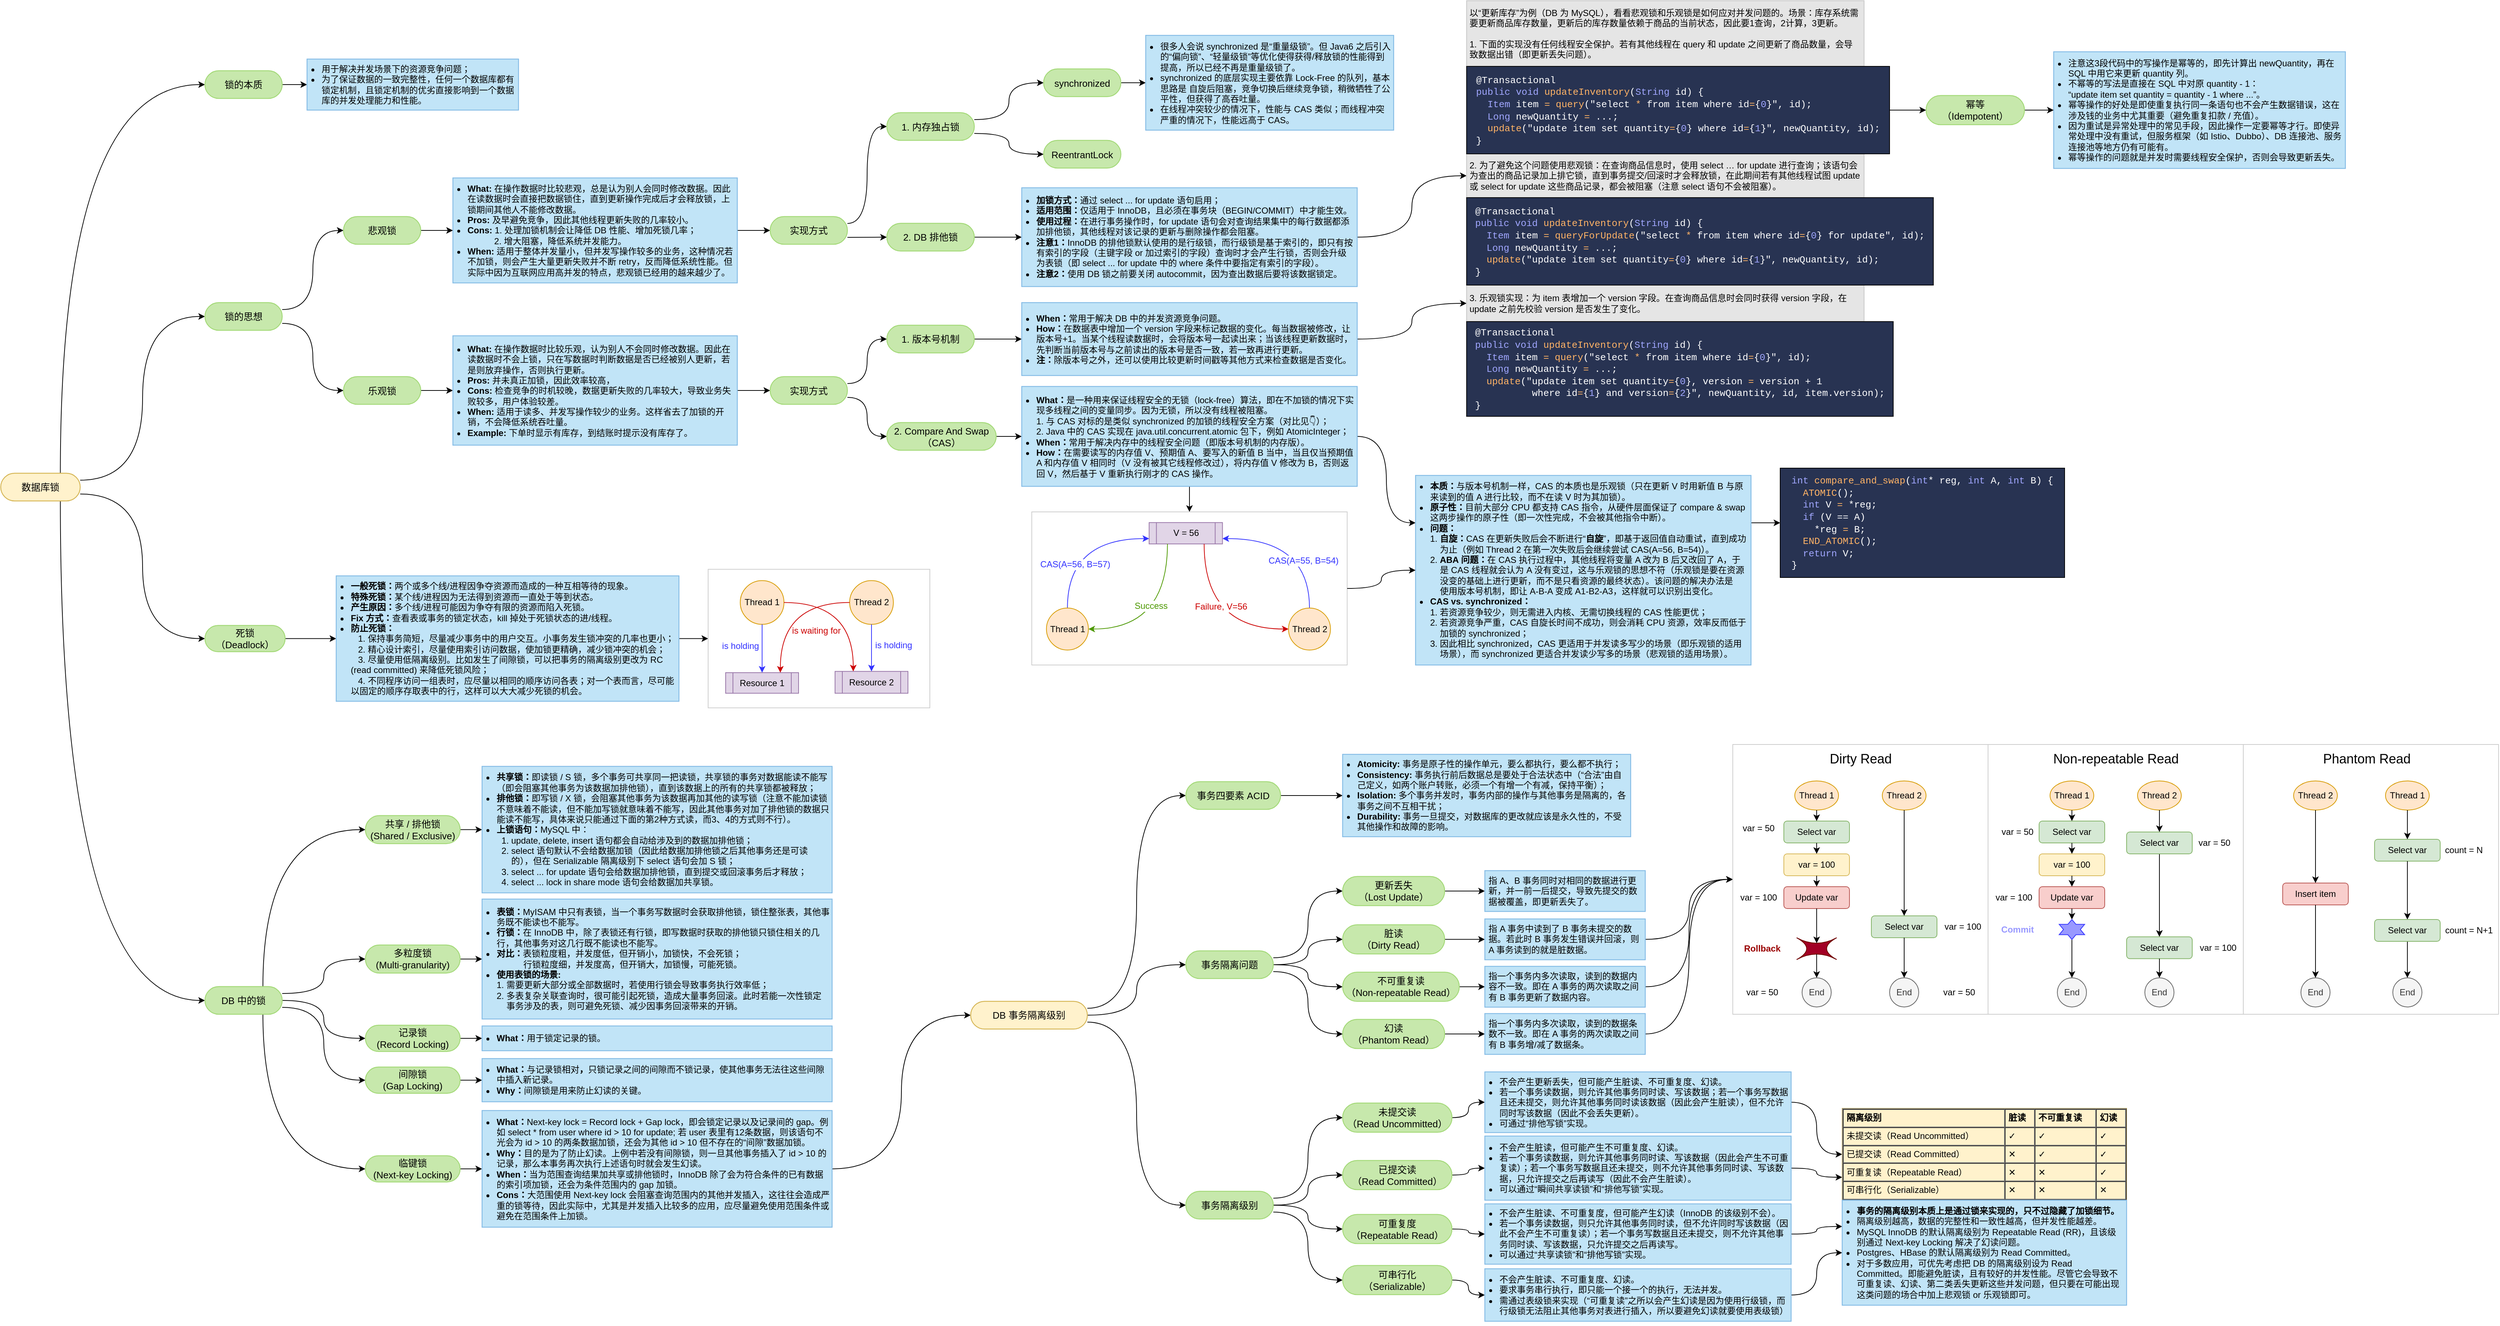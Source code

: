 <mxfile version="13.5.4" type="device"><diagram id="WpdVT73j2vJyB1eqXVeU" name="Page-1"><mxGraphModel dx="3894" dy="4064" grid="1" gridSize="10" guides="1" tooltips="1" connect="1" arrows="1" fold="1" page="1" pageScale="1" pageWidth="850" pageHeight="1100" math="0" shadow="0"><root><mxCell id="0"/><mxCell id="1" parent="0"/><mxCell id="3tj45VoyjcjL62gVDLUY-2" style="edgeStyle=orthogonalEdgeStyle;orthogonalLoop=1;jettySize=auto;html=1;exitX=1;exitY=0.25;exitDx=0;exitDy=0;entryX=0;entryY=0.5;entryDx=0;entryDy=0;curved=1;" parent="1" source="g3ZymRP7E2ipxu_k75r9-3" target="TiQs_-yoASMQba-yPMKY-1" edge="1"><mxGeometry relative="1" as="geometry"/></mxCell><mxCell id="3tj45VoyjcjL62gVDLUY-3" style="edgeStyle=orthogonalEdgeStyle;curved=1;orthogonalLoop=1;jettySize=auto;html=1;entryX=0;entryY=0.5;entryDx=0;entryDy=0;exitX=0.75;exitY=0;exitDx=0;exitDy=0;" parent="1" source="g3ZymRP7E2ipxu_k75r9-3" target="3tj45VoyjcjL62gVDLUY-1" edge="1"><mxGeometry relative="1" as="geometry"><mxPoint x="1133" y="-133" as="sourcePoint"/></mxGeometry></mxCell><mxCell id="JpDJfI8cVX7eDK7HpQUt-177" style="edgeStyle=orthogonalEdgeStyle;curved=1;orthogonalLoop=1;jettySize=auto;html=1;exitX=0.75;exitY=1;exitDx=0;exitDy=0;entryX=0;entryY=0.5;entryDx=0;entryDy=0;strokeColor=#000000;fontColor=#3333FF;" parent="1" source="g3ZymRP7E2ipxu_k75r9-3" target="JpDJfI8cVX7eDK7HpQUt-178" edge="1"><mxGeometry relative="1" as="geometry"><mxPoint x="1310" y="575.5" as="targetPoint"/></mxGeometry></mxCell><mxCell id="g3ZymRP7E2ipxu_k75r9-3" value="数据库锁" style="html=1;whiteSpace=wrap;rounded=1;arcSize=50;fontSize=13;spacing=5;strokeColor=#d6b656;strokeOpacity=100;fillOpacity=100;fillColor=#fff2cc;strokeWidth=1.2;" parent="1" vertex="1"><mxGeometry x="1060" y="-132" width="109" height="38" as="geometry"/></mxCell><mxCell id="3tj45VoyjcjL62gVDLUY-41" style="edgeStyle=orthogonalEdgeStyle;curved=1;orthogonalLoop=1;jettySize=auto;html=1;exitX=1;exitY=0.5;exitDx=0;exitDy=0;entryX=0;entryY=0.5;entryDx=0;entryDy=0;" parent="1" source="HC3nhxWXw2dfQ0ghXsSK-1" target="3tj45VoyjcjL62gVDLUY-17" edge="1"><mxGeometry relative="1" as="geometry"/></mxCell><mxCell id="HC3nhxWXw2dfQ0ghXsSK-1" value="&lt;ul&gt;&lt;li&gt;&lt;b&gt;What: &lt;/b&gt;在操作数据时比较悲观，总是认为别人会同时修改数据。因此在读数据时会直接把数据锁住，直到更新操作完成后才会释放锁，上锁期间其他人不能修改数据。&lt;br&gt;&lt;/li&gt;&lt;li&gt;&lt;b&gt;Pros: &lt;/b&gt;及早避免竞争，因此其他线程更新失败的几率较小。&lt;/li&gt;&lt;li&gt;&lt;b&gt;Cons: &lt;/b&gt;1. 处理加锁机制会让降低 DB 性能、增加死锁几率；&lt;br&gt;&amp;nbsp; &amp;nbsp; &amp;nbsp; &amp;nbsp; &amp;nbsp; &amp;nbsp;2. 增大阻塞，降低系统并发能力。&lt;/li&gt;&lt;li&gt;&lt;b&gt;When: &lt;/b&gt;适用于整体并发量小，但并发写操作较多的业务，这种情况若不加锁，则会产生大量更新失败并不断 retry，反而降低系统性能。但实际中因为互联网应用高并发的特点，悲观锁已经用的越来越少了。&lt;/li&gt;&lt;/ul&gt;" style="html=1;whiteSpace=wrap;;fontSize=12;fontColor=#000000;spacing=5;strokeColor=#83bbe5;strokeOpacity=100;fillOpacity=100;fillColor=#c1e4f7;strokeWidth=1.2;align=left;spacingLeft=-25;" parent="1" vertex="1"><mxGeometry x="1680" y="-537" width="390" height="144" as="geometry"/></mxCell><mxCell id="3tj45VoyjcjL62gVDLUY-6" style="edgeStyle=orthogonalEdgeStyle;curved=1;orthogonalLoop=1;jettySize=auto;html=1;exitX=1;exitY=0.25;exitDx=0;exitDy=0;entryX=0;entryY=0.5;entryDx=0;entryDy=0;" parent="1" source="TiQs_-yoASMQba-yPMKY-1" target="3tj45VoyjcjL62gVDLUY-5" edge="1"><mxGeometry relative="1" as="geometry"/></mxCell><mxCell id="3tj45VoyjcjL62gVDLUY-8" style="edgeStyle=orthogonalEdgeStyle;curved=1;orthogonalLoop=1;jettySize=auto;html=1;exitX=1;exitY=0.75;exitDx=0;exitDy=0;entryX=0;entryY=0.5;entryDx=0;entryDy=0;" parent="1" source="TiQs_-yoASMQba-yPMKY-1" target="3tj45VoyjcjL62gVDLUY-7" edge="1"><mxGeometry relative="1" as="geometry"/></mxCell><mxCell id="TiQs_-yoASMQba-yPMKY-1" value="锁的思想" style="html=1;whiteSpace=wrap;rounded=1;arcSize=50;fontSize=13;fontColor=#000000;spacing=5;strokeColor=#a3d977;strokeOpacity=100;fillOpacity=100;fillColor=#c7e8ac;strokeWidth=1.2;" parent="1" vertex="1"><mxGeometry x="1340" y="-366" width="106" height="38" as="geometry"/></mxCell><mxCell id="3tj45VoyjcjL62gVDLUY-12" style="edgeStyle=orthogonalEdgeStyle;curved=1;orthogonalLoop=1;jettySize=auto;html=1;exitX=1;exitY=0.5;exitDx=0;exitDy=0;entryX=0;entryY=0.5;entryDx=0;entryDy=0;" parent="1" source="3tj45VoyjcjL62gVDLUY-1" target="3tj45VoyjcjL62gVDLUY-131" edge="1"><mxGeometry relative="1" as="geometry"><mxPoint x="1490" y="-665.0" as="targetPoint"/></mxGeometry></mxCell><mxCell id="3tj45VoyjcjL62gVDLUY-1" value="锁的本质" style="html=1;whiteSpace=wrap;rounded=1;arcSize=50;fontSize=13;fontColor=#000000;spacing=5;strokeColor=#a3d977;strokeOpacity=100;fillOpacity=100;fillColor=#c7e8ac;strokeWidth=1.2;" parent="1" vertex="1"><mxGeometry x="1340" y="-684" width="106" height="38" as="geometry"/></mxCell><mxCell id="3tj45VoyjcjL62gVDLUY-10" style="edgeStyle=orthogonalEdgeStyle;curved=1;orthogonalLoop=1;jettySize=auto;html=1;exitX=1;exitY=0.5;exitDx=0;exitDy=0;entryX=0;entryY=0.5;entryDx=0;entryDy=0;" parent="1" source="3tj45VoyjcjL62gVDLUY-5" target="HC3nhxWXw2dfQ0ghXsSK-1" edge="1"><mxGeometry relative="1" as="geometry"><mxPoint x="1680" y="-465" as="targetPoint"/></mxGeometry></mxCell><mxCell id="3tj45VoyjcjL62gVDLUY-5" value="悲观锁" style="html=1;whiteSpace=wrap;rounded=1;arcSize=50;fontSize=13;fontColor=#000000;spacing=5;strokeColor=#a3d977;strokeOpacity=100;fillOpacity=100;fillColor=#c7e8ac;strokeWidth=1.2;" parent="1" vertex="1"><mxGeometry x="1530" y="-484" width="106" height="38" as="geometry"/></mxCell><mxCell id="3tj45VoyjcjL62gVDLUY-14" style="edgeStyle=orthogonalEdgeStyle;curved=1;orthogonalLoop=1;jettySize=auto;html=1;exitX=1;exitY=0.5;exitDx=0;exitDy=0;entryX=0;entryY=0.5;entryDx=0;entryDy=0;" parent="1" source="3tj45VoyjcjL62gVDLUY-7" target="3tj45VoyjcjL62gVDLUY-43" edge="1"><mxGeometry relative="1" as="geometry"><mxPoint x="1680.0" y="-227.5" as="targetPoint"/></mxGeometry></mxCell><mxCell id="3tj45VoyjcjL62gVDLUY-7" value="乐观锁" style="html=1;whiteSpace=wrap;rounded=1;arcSize=50;fontSize=13;fontColor=#000000;spacing=5;strokeColor=#a3d977;strokeOpacity=100;fillOpacity=100;fillColor=#c7e8ac;strokeWidth=1.2;" parent="1" vertex="1"><mxGeometry x="1530" y="-264.5" width="106" height="38" as="geometry"/></mxCell><mxCell id="3tj45VoyjcjL62gVDLUY-19" style="edgeStyle=orthogonalEdgeStyle;curved=1;orthogonalLoop=1;jettySize=auto;html=1;entryX=0;entryY=0.5;entryDx=0;entryDy=0;exitX=1;exitY=0.5;exitDx=0;exitDy=0;" parent="1" target="3tj45VoyjcjL62gVDLUY-17" edge="1"><mxGeometry relative="1" as="geometry"><mxPoint x="2145" y="-465" as="sourcePoint"/></mxGeometry></mxCell><mxCell id="3tj45VoyjcjL62gVDLUY-30" style="edgeStyle=orthogonalEdgeStyle;curved=1;orthogonalLoop=1;jettySize=auto;html=1;exitX=1;exitY=0.5;exitDx=0;exitDy=0;entryX=0;entryY=0.5;entryDx=0;entryDy=0;" parent="1" source="3tj45VoyjcjL62gVDLUY-43" target="3tj45VoyjcjL62gVDLUY-29" edge="1"><mxGeometry relative="1" as="geometry"><mxPoint x="1875" y="-227.5" as="sourcePoint"/></mxGeometry></mxCell><mxCell id="3tj45VoyjcjL62gVDLUY-21" style="edgeStyle=orthogonalEdgeStyle;curved=1;orthogonalLoop=1;jettySize=auto;html=1;exitX=1;exitY=0.25;exitDx=0;exitDy=0;entryX=0;entryY=0.5;entryDx=0;entryDy=0;" parent="1" source="3tj45VoyjcjL62gVDLUY-17" target="3tj45VoyjcjL62gVDLUY-20" edge="1"><mxGeometry relative="1" as="geometry"/></mxCell><mxCell id="3tj45VoyjcjL62gVDLUY-23" style="edgeStyle=orthogonalEdgeStyle;curved=1;orthogonalLoop=1;jettySize=auto;html=1;exitX=1;exitY=0.75;exitDx=0;exitDy=0;entryX=0;entryY=0.5;entryDx=0;entryDy=0;" parent="1" source="3tj45VoyjcjL62gVDLUY-17" target="3tj45VoyjcjL62gVDLUY-22" edge="1"><mxGeometry relative="1" as="geometry"/></mxCell><mxCell id="3tj45VoyjcjL62gVDLUY-17" value="实现方式" style="html=1;whiteSpace=wrap;rounded=1;arcSize=50;fontSize=13;fontColor=#000000;spacing=5;strokeColor=#a3d977;strokeOpacity=100;fillOpacity=100;fillColor=#c7e8ac;strokeWidth=1.2;" parent="1" vertex="1"><mxGeometry x="2115" y="-484" width="106" height="38" as="geometry"/></mxCell><mxCell id="3tj45VoyjcjL62gVDLUY-27" style="edgeStyle=orthogonalEdgeStyle;curved=1;orthogonalLoop=1;jettySize=auto;html=1;exitX=1;exitY=0.25;exitDx=0;exitDy=0;entryX=0;entryY=0.5;entryDx=0;entryDy=0;" parent="1" source="3tj45VoyjcjL62gVDLUY-20" target="3tj45VoyjcjL62gVDLUY-25" edge="1"><mxGeometry relative="1" as="geometry"/></mxCell><mxCell id="3tj45VoyjcjL62gVDLUY-28" style="edgeStyle=orthogonalEdgeStyle;curved=1;orthogonalLoop=1;jettySize=auto;html=1;exitX=1;exitY=0.75;exitDx=0;exitDy=0;entryX=0;entryY=0.5;entryDx=0;entryDy=0;" parent="1" source="3tj45VoyjcjL62gVDLUY-20" target="3tj45VoyjcjL62gVDLUY-26" edge="1"><mxGeometry relative="1" as="geometry"/></mxCell><mxCell id="3tj45VoyjcjL62gVDLUY-20" value="1. 内存独占锁" style="html=1;whiteSpace=wrap;rounded=1;arcSize=50;fontSize=13;fontColor=#000000;spacing=5;strokeColor=#a3d977;strokeOpacity=100;fillOpacity=100;fillColor=#c7e8ac;strokeWidth=1.2;" parent="1" vertex="1"><mxGeometry x="2275" y="-626.5" width="120" height="38" as="geometry"/></mxCell><mxCell id="3tj45VoyjcjL62gVDLUY-46" style="edgeStyle=orthogonalEdgeStyle;curved=1;orthogonalLoop=1;jettySize=auto;html=1;exitX=1;exitY=0.5;exitDx=0;exitDy=0;entryX=0;entryY=0.5;entryDx=0;entryDy=0;" parent="1" source="3tj45VoyjcjL62gVDLUY-22" target="3tj45VoyjcjL62gVDLUY-66" edge="1"><mxGeometry relative="1" as="geometry"><mxPoint x="2445" y="-448.5" as="targetPoint"/></mxGeometry></mxCell><mxCell id="3tj45VoyjcjL62gVDLUY-22" value="2. DB 排他锁" style="html=1;whiteSpace=wrap;rounded=1;arcSize=50;fontSize=13;fontColor=#000000;spacing=5;strokeColor=#a3d977;strokeOpacity=100;fillOpacity=100;fillColor=#c7e8ac;strokeWidth=1.2;" parent="1" vertex="1"><mxGeometry x="2275" y="-474.75" width="120" height="38" as="geometry"/></mxCell><mxCell id="3tj45VoyjcjL62gVDLUY-49" style="edgeStyle=orthogonalEdgeStyle;curved=1;orthogonalLoop=1;jettySize=auto;html=1;exitX=1;exitY=0.5;exitDx=0;exitDy=0;entryX=0;entryY=0.5;entryDx=0;entryDy=0;" parent="1" source="3tj45VoyjcjL62gVDLUY-25" target="3tj45VoyjcjL62gVDLUY-50" edge="1"><mxGeometry relative="1" as="geometry"><mxPoint x="2630" y="-757.5" as="targetPoint"/></mxGeometry></mxCell><mxCell id="3tj45VoyjcjL62gVDLUY-25" value="synchronized" style="html=1;whiteSpace=wrap;rounded=1;arcSize=50;fontSize=13;fontColor=#000000;spacing=5;strokeColor=#a3d977;strokeOpacity=100;fillOpacity=100;fillColor=#c7e8ac;strokeWidth=1.2;" parent="1" vertex="1"><mxGeometry x="2490" y="-686.5" width="106" height="38" as="geometry"/></mxCell><mxCell id="3tj45VoyjcjL62gVDLUY-26" value="ReentrantLock" style="html=1;whiteSpace=wrap;rounded=1;arcSize=50;fontSize=13;fontColor=#000000;spacing=5;strokeColor=#a3d977;strokeOpacity=100;fillOpacity=100;fillColor=#c7e8ac;strokeWidth=1.2;" parent="1" vertex="1"><mxGeometry x="2490" y="-588.5" width="106" height="38" as="geometry"/></mxCell><mxCell id="3tj45VoyjcjL62gVDLUY-33" style="edgeStyle=orthogonalEdgeStyle;curved=1;orthogonalLoop=1;jettySize=auto;html=1;exitX=1;exitY=0.25;exitDx=0;exitDy=0;entryX=0;entryY=0.5;entryDx=0;entryDy=0;" parent="1" source="3tj45VoyjcjL62gVDLUY-29" target="3tj45VoyjcjL62gVDLUY-31" edge="1"><mxGeometry relative="1" as="geometry"/></mxCell><mxCell id="3tj45VoyjcjL62gVDLUY-34" style="edgeStyle=orthogonalEdgeStyle;curved=1;orthogonalLoop=1;jettySize=auto;html=1;exitX=1;exitY=0.75;exitDx=0;exitDy=0;entryX=0;entryY=0.5;entryDx=0;entryDy=0;" parent="1" source="3tj45VoyjcjL62gVDLUY-29" target="3tj45VoyjcjL62gVDLUY-32" edge="1"><mxGeometry relative="1" as="geometry"/></mxCell><mxCell id="3tj45VoyjcjL62gVDLUY-29" value="实现方式" style="html=1;whiteSpace=wrap;rounded=1;arcSize=50;fontSize=13;fontColor=#000000;spacing=5;strokeColor=#a3d977;strokeOpacity=100;fillOpacity=100;fillColor=#c7e8ac;strokeWidth=1.2;" parent="1" vertex="1"><mxGeometry x="2115" y="-264.5" width="106" height="38" as="geometry"/></mxCell><mxCell id="3tj45VoyjcjL62gVDLUY-36" style="edgeStyle=orthogonalEdgeStyle;curved=1;orthogonalLoop=1;jettySize=auto;html=1;exitX=1;exitY=0.5;exitDx=0;exitDy=0;entryX=0;entryY=0.5;entryDx=0;entryDy=0;" parent="1" source="3tj45VoyjcjL62gVDLUY-31" target="JpDJfI8cVX7eDK7HpQUt-147" edge="1"><mxGeometry relative="1" as="geometry"><mxPoint x="2445" y="-316" as="targetPoint"/></mxGeometry></mxCell><mxCell id="3tj45VoyjcjL62gVDLUY-31" value="1. 版本号机制" style="html=1;whiteSpace=wrap;rounded=1;arcSize=50;fontSize=13;fontColor=#000000;spacing=5;strokeColor=#a3d977;strokeOpacity=100;fillOpacity=100;fillColor=#c7e8ac;strokeWidth=1.2;" parent="1" vertex="1"><mxGeometry x="2275" y="-335" width="120" height="38" as="geometry"/></mxCell><mxCell id="3tj45VoyjcjL62gVDLUY-47" style="edgeStyle=orthogonalEdgeStyle;curved=1;orthogonalLoop=1;jettySize=auto;html=1;exitX=1;exitY=0.5;exitDx=0;exitDy=0;entryX=0;entryY=0.5;entryDx=0;entryDy=0;" parent="1" source="3tj45VoyjcjL62gVDLUY-32" target="JpDJfI8cVX7eDK7HpQUt-148" edge="1"><mxGeometry relative="1" as="geometry"/></mxCell><mxCell id="3tj45VoyjcjL62gVDLUY-32" value="2. Compare And Swap （CAS）" style="html=1;whiteSpace=wrap;rounded=1;arcSize=50;fontSize=13;fontColor=#000000;spacing=5;strokeColor=#a3d977;strokeOpacity=100;fillOpacity=100;fillColor=#c7e8ac;strokeWidth=1.2;" parent="1" vertex="1"><mxGeometry x="2275" y="-201.5" width="150" height="38" as="geometry"/></mxCell><mxCell id="3tj45VoyjcjL62gVDLUY-78" style="edgeStyle=orthogonalEdgeStyle;curved=1;orthogonalLoop=1;jettySize=auto;html=1;exitX=1;exitY=0.5;exitDx=0;exitDy=0;entryX=0;entryY=0.5;entryDx=0;entryDy=0;" parent="1" source="JpDJfI8cVX7eDK7HpQUt-147" target="3tj45VoyjcjL62gVDLUY-60" edge="1"><mxGeometry relative="1" as="geometry"><mxPoint x="2780" y="-251" as="sourcePoint"/></mxGeometry></mxCell><mxCell id="3tj45VoyjcjL62gVDLUY-43" value="&lt;ul&gt;&lt;li&gt;&lt;b&gt;What: &lt;/b&gt;在操作数据时比较乐观，认为别人不会同时修改数据。因此在读数据时不会上锁，只在写数据时判断数据是否已经被别人更新，若是则放弃操作，否则执行更新。&lt;/li&gt;&lt;li&gt;&lt;b&gt;Pros: &lt;/b&gt;并未真正加锁，因此效率较高，&lt;/li&gt;&lt;li&gt;&lt;b&gt;Cons:&lt;/b&gt; 检查竞争的时机较晚，数据更新失败的几率较大，导致业务失败较多，用户体验较差。&lt;/li&gt;&lt;li&gt;&lt;b&gt;When:&lt;/b&gt; 适用于读多、并发写操作较少的业务。这样省去了加锁的开销，不会降低系统吞吐量。&lt;/li&gt;&lt;li&gt;&lt;b&gt;Example:&lt;/b&gt; 下单时显示有库存，到结账时提示没有库存了。&lt;/li&gt;&lt;/ul&gt;" style="html=1;whiteSpace=wrap;;fontSize=12;fontColor=#000000;spacing=5;strokeColor=#83bbe5;strokeOpacity=100;fillOpacity=100;fillColor=#c1e4f7;strokeWidth=1.2;align=left;spacingLeft=-25;" parent="1" vertex="1"><mxGeometry x="1680" y="-320.5" width="390" height="150" as="geometry"/></mxCell><mxCell id="3tj45VoyjcjL62gVDLUY-50" value="&lt;ul&gt;&lt;li&gt;很多人会说 synchronized 是“重量级锁”。但 Java6 之后引入的“偏向锁”、“轻量级锁”等优化使得获得/释放锁的性能得到提高，所以已经不再是重量级锁了。&lt;/li&gt;&lt;li&gt;synchronized 的底层实现主要依靠 Lock-Free 的队列，基本思路是 自旋后阻塞，竞争切换后继续竞争锁，稍微牺牲了公平性，但获得了高吞吐量。&lt;/li&gt;&lt;li&gt;在线程冲突较少的情况下，性能与&amp;nbsp;CAS 类似；而线程冲突严重的情况下，性能远高于 CAS。&lt;br&gt;&lt;/li&gt;&lt;/ul&gt;" style="html=1;whiteSpace=wrap;;fontSize=12;fontColor=#000000;spacing=5;strokeColor=#83bbe5;strokeOpacity=100;fillOpacity=100;fillColor=#c1e4f7;strokeWidth=1.2;align=left;spacingLeft=-25;" parent="1" vertex="1"><mxGeometry x="2630" y="-732.5" width="340" height="130" as="geometry"/></mxCell><mxCell id="3tj45VoyjcjL62gVDLUY-77" style="edgeStyle=orthogonalEdgeStyle;curved=1;orthogonalLoop=1;jettySize=auto;html=1;exitX=1;exitY=0.5;exitDx=0;exitDy=0;entryX=0;entryY=0.5;entryDx=0;entryDy=0;" parent="1" source="3tj45VoyjcjL62gVDLUY-66" target="3tj45VoyjcjL62gVDLUY-56" edge="1"><mxGeometry relative="1" as="geometry"/></mxCell><mxCell id="3tj45VoyjcjL62gVDLUY-66" value="&lt;ul&gt;&lt;li&gt;&lt;b&gt;加锁方式：&lt;/b&gt;通过 select ... for update&amp;nbsp;语句启用；&lt;/li&gt;&lt;li&gt;&lt;b&gt;适用范围：&lt;/b&gt;仅适用于 InnoDB，且必须在事务块（BEGIN/COMMIT）中才能生效。&lt;/li&gt;&lt;li&gt;&lt;b&gt;使用过程：&lt;/b&gt;在进行事务操作时，for update 语句会对查询结果集中的每行数据都添加排他锁，其他线程对该记录的更新与删除操作都会阻塞。&lt;br&gt;&lt;/li&gt;&lt;li&gt;&lt;b&gt;注意1：&lt;/b&gt;InnoDB 的排他锁默认使用的是行级锁，而行级锁是基于索引的，即只有按有索引的字段（主键字段 or 加过索引的字段）查询时才会产生行锁，否则会升级为表锁（即 select ... for update 中的 where 条件中要指定有索引的字段）。&lt;br&gt;&lt;/li&gt;&lt;li&gt;&lt;b&gt;注意2：&lt;/b&gt;使用 DB 锁之前要关闭 autocommit，因为查出数据后要将该数据锁定。&lt;/li&gt;&lt;/ul&gt;" style="html=1;whiteSpace=wrap;;fontSize=12;fontColor=#000000;spacing=5;strokeColor=#83bbe5;strokeOpacity=100;fillOpacity=100;fillColor=#c1e4f7;strokeWidth=1.2;align=left;spacingLeft=-25;" parent="1" vertex="1"><mxGeometry x="2460" y="-523.5" width="460" height="135.5" as="geometry"/></mxCell><mxCell id="3tj45VoyjcjL62gVDLUY-103" style="edgeStyle=orthogonalEdgeStyle;curved=1;orthogonalLoop=1;jettySize=auto;html=1;exitX=0.75;exitY=0;exitDx=0;exitDy=0;entryX=0;entryY=0.5;entryDx=0;entryDy=0;" parent="1" source="JpDJfI8cVX7eDK7HpQUt-178" target="JpDJfI8cVX7eDK7HpQUt-186" edge="1"><mxGeometry relative="1" as="geometry"><mxPoint x="1407.5" y="623.5" as="sourcePoint"/><mxPoint x="1560" y="363.5" as="targetPoint"/></mxGeometry></mxCell><mxCell id="3tj45VoyjcjL62gVDLUY-119" style="edgeStyle=orthogonalEdgeStyle;curved=1;orthogonalLoop=1;jettySize=auto;html=1;entryX=0;entryY=0.5;entryDx=0;entryDy=0;exitX=1;exitY=0.75;exitDx=0;exitDy=0;" parent="1" source="g3ZymRP7E2ipxu_k75r9-3" target="JpDJfI8cVX7eDK7HpQUt-184" edge="1"><mxGeometry relative="1" as="geometry"><mxPoint x="1420" y="380" as="sourcePoint"/><mxPoint x="1560" y="720" as="targetPoint"/></mxGeometry></mxCell><mxCell id="3tj45VoyjcjL62gVDLUY-127" style="edgeStyle=orthogonalEdgeStyle;curved=1;orthogonalLoop=1;jettySize=auto;html=1;exitX=0.75;exitY=1;exitDx=0;exitDy=0;entryX=0;entryY=0.5;entryDx=0;entryDy=0;" parent="1" source="JpDJfI8cVX7eDK7HpQUt-178" target="JpDJfI8cVX7eDK7HpQUt-185" edge="1"><mxGeometry relative="1" as="geometry"><mxPoint x="1440" y="646" as="sourcePoint"/><mxPoint x="1560" y="829.5" as="targetPoint"/></mxGeometry></mxCell><mxCell id="3tj45VoyjcjL62gVDLUY-128" style="edgeStyle=orthogonalEdgeStyle;curved=1;orthogonalLoop=1;jettySize=auto;html=1;exitX=1;exitY=0.25;exitDx=0;exitDy=0;entryX=0;entryY=0.5;entryDx=0;entryDy=0;" parent="1" source="JpDJfI8cVX7eDK7HpQUt-178" target="3tj45VoyjcjL62gVDLUY-94" edge="1"><mxGeometry relative="1" as="geometry"><mxPoint x="1440" y="631" as="sourcePoint"/></mxGeometry></mxCell><mxCell id="3tj45VoyjcjL62gVDLUY-102" style="edgeStyle=orthogonalEdgeStyle;curved=1;orthogonalLoop=1;jettySize=auto;html=1;exitX=1;exitY=0.5;exitDx=0;exitDy=0;entryX=0;entryY=0.5;entryDx=0;entryDy=0;" parent="1" source="JpDJfI8cVX7eDK7HpQUt-186" target="3tj45VoyjcjL62gVDLUY-97" edge="1"><mxGeometry relative="1" as="geometry"><mxPoint x="1690" y="363.5" as="sourcePoint"/></mxGeometry></mxCell><mxCell id="3tj45VoyjcjL62gVDLUY-101" style="edgeStyle=orthogonalEdgeStyle;curved=1;orthogonalLoop=1;jettySize=auto;html=1;exitX=1;exitY=0.5;exitDx=0;exitDy=0;entryX=0;entryY=0.5;entryDx=0;entryDy=0;" parent="1" source="3tj45VoyjcjL62gVDLUY-94" target="3tj45VoyjcjL62gVDLUY-98" edge="1"><mxGeometry relative="1" as="geometry"/></mxCell><mxCell id="3tj45VoyjcjL62gVDLUY-94" value="多粒度锁&lt;br&gt;(Multi-granularity)" style="html=1;whiteSpace=wrap;rounded=1;arcSize=50;fontSize=13;fontColor=#000000;spacing=5;strokeColor=#a3d977;strokeOpacity=100;fillOpacity=100;fillColor=#c7e8ac;strokeWidth=1.2;" parent="1" vertex="1"><mxGeometry x="1560" y="515" width="130" height="38.5" as="geometry"/></mxCell><mxCell id="3tj45VoyjcjL62gVDLUY-97" value="&lt;ul&gt;&lt;li&gt;&lt;b&gt;共享锁：&lt;/b&gt;&lt;span&gt;即读锁 / S 锁，多个事务可共享同一把读锁，共享锁的事务对数据能读不能写（即会阻塞其他事务为该数据加排他锁），直到该数据上的所有的共享锁都被释放；&lt;/span&gt;&lt;br&gt;&lt;/li&gt;&lt;li&gt;&lt;b&gt;排他锁：&lt;/b&gt;即写锁 / X 锁，会阻塞其他事务为该数据再加其他的读写锁（注意不能加读锁不意味着不能读，但不能加写锁就意味着不能写，因此其他事务对加了排他锁的数据只能读不能写，具体来说只能通过下面的第2种方式读，而3、4的方式则不行）。&lt;/li&gt;&lt;li&gt;&lt;b&gt;上锁语句：&lt;/b&gt;MySQL 中：&lt;br&gt;&amp;nbsp; 1. update, delete, insert 语句都会自动给涉及到的数据加排他锁；&lt;br&gt;&amp;nbsp; 2. select 语句默认不会给数据加锁（因此给数据加排他锁之后其他事务还是可读&lt;br&gt;&amp;nbsp; &amp;nbsp; &amp;nbsp; 的），但在 Serializable 隔离级别下 select 语句会加 S 锁；&lt;br&gt;&amp;nbsp; 3.&amp;nbsp;select ... for update 语句会给数据加排他锁，直到提交或回滚事务后才释放；&lt;br&gt;&amp;nbsp; 4.&amp;nbsp;select ... lock in share mode 语句会给数据加共享锁。&lt;/li&gt;&lt;/ul&gt;" style="html=1;whiteSpace=wrap;;fontSize=12;fontColor=#000000;spacing=5;strokeColor=#83bbe5;strokeOpacity=100;fillOpacity=100;fillColor=#c1e4f7;strokeWidth=1.2;align=left;spacingLeft=-25;" parent="1" vertex="1"><mxGeometry x="1720" y="270" width="480" height="173.5" as="geometry"/></mxCell><mxCell id="3tj45VoyjcjL62gVDLUY-98" value="&lt;ul&gt;&lt;li&gt;&lt;b&gt;表锁：&lt;/b&gt;MyISAM 中只有表锁，当一个事务写数据时会获取排他锁，锁住整张表，其他事务既不能读也不能写。&lt;/li&gt;&lt;li&gt;&lt;b&gt;行锁：&lt;/b&gt;在 InnoDB 中，除了表锁还有行锁，即写数据时获取的排他锁只锁住相关的几行，其他事务对这几行既不能读也不能写。&lt;/li&gt;&lt;li&gt;&lt;b&gt;对比：&lt;/b&gt;表锁粒度粗，并发度低，但开销小，加锁快，不会死锁；&lt;br&gt;&amp;nbsp; &amp;nbsp; &amp;nbsp; &amp;nbsp; &amp;nbsp; &amp;nbsp;行锁粒度细，并发度高，但开销大，加锁慢，可能死锁。&lt;/li&gt;&lt;li&gt;&lt;b&gt;使用表锁的场景:&lt;/b&gt;&lt;br&gt;1. 需要更新大部分或全部数据时，若使用行锁会导致事务执行效率低；&lt;br&gt;2. 多表复杂关联查询时，很可能引起死锁，造成大量事务回滚。此时若能一次性锁定&lt;br&gt;&amp;nbsp; &amp;nbsp; 事务涉及的表，则可避免死锁、减少因事务回滚带来的开销。&lt;/li&gt;&lt;/ul&gt;" style="html=1;whiteSpace=wrap;;fontSize=12;fontColor=#000000;spacing=5;strokeColor=#83bbe5;strokeOpacity=100;fillOpacity=100;fillColor=#c1e4f7;strokeWidth=1.2;align=left;spacingLeft=-25;" parent="1" vertex="1"><mxGeometry x="1720" y="452" width="480" height="164.5" as="geometry"/></mxCell><mxCell id="3tj45VoyjcjL62gVDLUY-121" style="edgeStyle=orthogonalEdgeStyle;curved=1;orthogonalLoop=1;jettySize=auto;html=1;exitX=1;exitY=0.5;exitDx=0;exitDy=0;entryX=0;entryY=0.5;entryDx=0;entryDy=0;" parent="1" source="JpDJfI8cVX7eDK7HpQUt-184" target="3tj45VoyjcjL62gVDLUY-120" edge="1"><mxGeometry relative="1" as="geometry"><mxPoint x="1690" y="-19" as="sourcePoint"/></mxGeometry></mxCell><mxCell id="JpDJfI8cVX7eDK7HpQUt-187" style="edgeStyle=orthogonalEdgeStyle;curved=1;orthogonalLoop=1;jettySize=auto;html=1;exitX=1;exitY=0.5;exitDx=0;exitDy=0;entryX=0;entryY=0.5;entryDx=0;entryDy=0;strokeColor=#000000;fontColor=#3333FF;" parent="1" source="3tj45VoyjcjL62gVDLUY-120" target="JpDJfI8cVX7eDK7HpQUt-30" edge="1"><mxGeometry relative="1" as="geometry"/></mxCell><mxCell id="3tj45VoyjcjL62gVDLUY-120" value="&lt;ul&gt;&lt;li&gt;&lt;b&gt;一般死锁：&lt;/b&gt;两个或多个线/进程因争夺资源而造成的一种互相等待的现象。&lt;/li&gt;&lt;li&gt;&lt;b&gt;特殊死锁：&lt;/b&gt;某个线/进程因为无法得到资源而一直处于等到状态。&lt;/li&gt;&lt;li&gt;&lt;b&gt;产生原因：&lt;/b&gt;多个线/进程可能因为争夺有限的资源而陷入死锁。&lt;/li&gt;&lt;li&gt;&lt;b&gt;F&lt;/b&gt;&lt;b&gt;ix 方式：&lt;/b&gt;&lt;span&gt;查看表或事务的锁定状态，kill 掉处于死锁状态的进/线程。&lt;/span&gt;&lt;/li&gt;&lt;li&gt;&lt;b&gt;防止死锁：&lt;br&gt;&lt;/b&gt;&amp;nbsp; &amp;nbsp;1.&amp;nbsp;保持事务简短，尽量减少事务中的用户交互。小事务发生锁冲突的几率也更小；&lt;br&gt;&amp;nbsp; &amp;nbsp;2.&amp;nbsp;精心设计索引，尽量使用索引访问数据，使加锁更精确，减少锁冲突的机会；&lt;br&gt;&amp;nbsp; &amp;nbsp;3. 尽量使用低隔离级别。比如发生了间隙锁，可以把事务的隔离级别更改为 RC (read committed) 来降低死锁风险；&lt;br&gt;&amp;nbsp; &amp;nbsp;4. 不同程序访问一组表时，应尽量以相同的顺序访问各表；对一个表而言，尽可能以固定的顺序存取表中的行，这样可以大大减少死锁的机会。&lt;/li&gt;&lt;/ul&gt;" style="html=1;whiteSpace=wrap;;fontSize=12;fontColor=#000000;spacing=5;strokeColor=#83bbe5;strokeOpacity=100;fillOpacity=100;fillColor=#c1e4f7;strokeWidth=1.2;align=left;spacingLeft=-25;" parent="1" vertex="1"><mxGeometry x="1520" y="8.75" width="470" height="172" as="geometry"/></mxCell><mxCell id="3tj45VoyjcjL62gVDLUY-125" style="edgeStyle=orthogonalEdgeStyle;curved=1;orthogonalLoop=1;jettySize=auto;html=1;exitX=1;exitY=0.5;exitDx=0;exitDy=0;" parent="1" source="JpDJfI8cVX7eDK7HpQUt-185" target="3tj45VoyjcjL62gVDLUY-124" edge="1"><mxGeometry relative="1" as="geometry"><mxPoint x="1690" y="829.5" as="sourcePoint"/></mxGeometry></mxCell><mxCell id="3tj45VoyjcjL62gVDLUY-130" style="edgeStyle=orthogonalEdgeStyle;curved=1;orthogonalLoop=1;jettySize=auto;html=1;exitX=1;exitY=0.5;exitDx=0;exitDy=0;entryX=0;entryY=0.5;entryDx=0;entryDy=0;" parent="1" source="3tj45VoyjcjL62gVDLUY-124" target="3tj45VoyjcjL62gVDLUY-136" edge="1"><mxGeometry relative="1" as="geometry"><mxPoint x="2660" y="253.5" as="targetPoint"/></mxGeometry></mxCell><mxCell id="3tj45VoyjcjL62gVDLUY-124" value="&lt;ul&gt;&lt;li&gt;&lt;b&gt;What：&lt;/b&gt;Next-key lock = Record lock + Gap lock，即会锁定记录以及记录间的 gap。例如 select * from user where id &amp;gt; 10 for update; 若 user 表里有12条数据，则该语句不光会为 id &amp;gt; 10 的两条数据加锁，还会为其他 id&amp;nbsp;&amp;gt; 10 但不存在的“间隙”数据加锁。&lt;/li&gt;&lt;li&gt;&lt;b&gt;Why：&lt;/b&gt;&lt;span&gt;目的是为了防止幻读。上例中若没有间隙锁，则一旦其他事务插入了 id &amp;gt; 10 的记录，那么本事务再次执行上述语句时就会发生幻读。&lt;/span&gt;&lt;br&gt;&lt;/li&gt;&lt;li&gt;&lt;b&gt;When：&lt;/b&gt;当为范围查询结果加共享或排他锁时，InnoDB 除了会为符合条件的已有数据的索引项加锁，还会为条件范围内的 gap 加锁。&lt;br&gt;&lt;/li&gt;&lt;li&gt;&lt;b&gt;Cons：&lt;/b&gt;大范围使用 Next-key lock&amp;nbsp;会阻塞查询范围内的其他并发插入，这往往会造成严重的锁等待，因此实际中，尤其是并发插入比较多的应用，应尽量避免使用范围条件或避免在范围条件上加锁。&lt;/li&gt;&lt;/ul&gt;" style="html=1;whiteSpace=wrap;;fontSize=12;fontColor=#000000;spacing=5;strokeColor=#83bbe5;strokeOpacity=100;fillOpacity=100;fillColor=#c1e4f7;strokeWidth=1.2;align=left;spacingLeft=-25;" parent="1" vertex="1"><mxGeometry x="1720" y="742" width="480" height="160" as="geometry"/></mxCell><mxCell id="3tj45VoyjcjL62gVDLUY-135" style="edgeStyle=orthogonalEdgeStyle;curved=1;orthogonalLoop=1;jettySize=auto;html=1;exitX=1;exitY=0.5;exitDx=0;exitDy=0;entryX=0;entryY=0.5;entryDx=0;entryDy=0;" parent="1" source="3tj45VoyjcjL62gVDLUY-129" target="3tj45VoyjcjL62gVDLUY-157" edge="1"><mxGeometry relative="1" as="geometry"><mxPoint x="3095" y="889.25" as="targetPoint"/></mxGeometry></mxCell><mxCell id="3tj45VoyjcjL62gVDLUY-129" value="幻读&lt;br&gt;（Phantom Read）" style="html=1;whiteSpace=wrap;rounded=1;arcSize=50;fontSize=13;fontColor=#000000;spacing=5;strokeColor=#a3d977;strokeOpacity=100;fillOpacity=100;fillColor=#c7e8ac;strokeWidth=1.2;" parent="1" vertex="1"><mxGeometry x="2900" y="617" width="140" height="40" as="geometry"/></mxCell><mxCell id="3tj45VoyjcjL62gVDLUY-131" value="&lt;ul&gt;&lt;li&gt;用于解决并发场景下的资源竞争问题；&lt;br&gt;&lt;/li&gt;&lt;li&gt;为了保证数据的一致完整性，任何一个数据库都有锁定机制，且锁定机制的优劣直接影响到一个数据库的并发处理能力和性能。&lt;br&gt;&lt;/li&gt;&lt;/ul&gt;" style="html=1;whiteSpace=wrap;;fontSize=12;fontColor=#000000;spacing=5;strokeColor=#83bbe5;strokeOpacity=100;fillOpacity=100;fillColor=#c1e4f7;strokeWidth=1.2;align=left;spacingLeft=-25;" parent="1" vertex="1"><mxGeometry x="1480" y="-700" width="290" height="70" as="geometry"/></mxCell><mxCell id="3tj45VoyjcjL62gVDLUY-142" style="edgeStyle=orthogonalEdgeStyle;curved=1;orthogonalLoop=1;jettySize=auto;html=1;exitX=1;exitY=0.25;exitDx=0;exitDy=0;entryX=0;entryY=0.5;entryDx=0;entryDy=0;" parent="1" source="3tj45VoyjcjL62gVDLUY-136" target="3tj45VoyjcjL62gVDLUY-138" edge="1"><mxGeometry relative="1" as="geometry"/></mxCell><mxCell id="3tj45VoyjcjL62gVDLUY-143" style="edgeStyle=orthogonalEdgeStyle;curved=1;orthogonalLoop=1;jettySize=auto;html=1;exitX=1;exitY=0.75;exitDx=0;exitDy=0;entryX=0;entryY=0.5;entryDx=0;entryDy=0;" parent="1" source="3tj45VoyjcjL62gVDLUY-136" target="3tj45VoyjcjL62gVDLUY-139" edge="1"><mxGeometry relative="1" as="geometry"/></mxCell><mxCell id="3tj45VoyjcjL62gVDLUY-145" style="edgeStyle=orthogonalEdgeStyle;curved=1;orthogonalLoop=1;jettySize=auto;html=1;exitX=1;exitY=0.5;exitDx=0;exitDy=0;entryX=0;entryY=0.5;entryDx=0;entryDy=0;" parent="1" source="3tj45VoyjcjL62gVDLUY-136" target="3tj45VoyjcjL62gVDLUY-144" edge="1"><mxGeometry relative="1" as="geometry"/></mxCell><mxCell id="3tj45VoyjcjL62gVDLUY-136" value="DB 事务隔离级别" style="html=1;whiteSpace=wrap;rounded=1;arcSize=50;fontSize=13;spacing=5;strokeColor=#d6b656;strokeOpacity=100;fillOpacity=100;fillColor=#fff2cc;strokeWidth=1.2;" parent="1" vertex="1"><mxGeometry x="2390" y="592.25" width="160" height="38" as="geometry"/></mxCell><mxCell id="3tj45VoyjcjL62gVDLUY-141" style="edgeStyle=orthogonalEdgeStyle;curved=1;orthogonalLoop=1;jettySize=auto;html=1;exitX=1;exitY=0.5;exitDx=0;exitDy=0;" parent="1" source="3tj45VoyjcjL62gVDLUY-138" target="3tj45VoyjcjL62gVDLUY-140" edge="1"><mxGeometry relative="1" as="geometry"/></mxCell><mxCell id="3tj45VoyjcjL62gVDLUY-138" value="事务四要素 ACID" style="html=1;whiteSpace=wrap;rounded=1;arcSize=50;fontSize=13;fontColor=#000000;spacing=5;strokeColor=#a3d977;strokeOpacity=100;fillOpacity=100;fillColor=#c7e8ac;strokeWidth=1.2;" parent="1" vertex="1"><mxGeometry x="2685" y="291" width="130" height="38" as="geometry"/></mxCell><mxCell id="3tj45VoyjcjL62gVDLUY-169" style="edgeStyle=orthogonalEdgeStyle;curved=1;orthogonalLoop=1;jettySize=auto;html=1;exitX=1;exitY=0.25;exitDx=0;exitDy=0;entryX=0;entryY=0.5;entryDx=0;entryDy=0;" parent="1" source="3tj45VoyjcjL62gVDLUY-139" target="3tj45VoyjcjL62gVDLUY-162" edge="1"><mxGeometry relative="1" as="geometry"/></mxCell><mxCell id="3tj45VoyjcjL62gVDLUY-170" style="edgeStyle=orthogonalEdgeStyle;curved=1;orthogonalLoop=1;jettySize=auto;html=1;exitX=1;exitY=0.5;exitDx=0;exitDy=0;entryX=0;entryY=0.5;entryDx=0;entryDy=0;" parent="1" source="3tj45VoyjcjL62gVDLUY-139" target="3tj45VoyjcjL62gVDLUY-161" edge="1"><mxGeometry relative="1" as="geometry"/></mxCell><mxCell id="3tj45VoyjcjL62gVDLUY-171" style="edgeStyle=orthogonalEdgeStyle;curved=1;orthogonalLoop=1;jettySize=auto;html=1;exitX=1;exitY=0.5;exitDx=0;exitDy=0;entryX=0;entryY=0.5;entryDx=0;entryDy=0;" parent="1" source="3tj45VoyjcjL62gVDLUY-139" target="3tj45VoyjcjL62gVDLUY-159" edge="1"><mxGeometry relative="1" as="geometry"/></mxCell><mxCell id="3tj45VoyjcjL62gVDLUY-172" style="edgeStyle=orthogonalEdgeStyle;curved=1;orthogonalLoop=1;jettySize=auto;html=1;exitX=1;exitY=0.75;exitDx=0;exitDy=0;entryX=0;entryY=0.5;entryDx=0;entryDy=0;" parent="1" source="3tj45VoyjcjL62gVDLUY-139" target="3tj45VoyjcjL62gVDLUY-160" edge="1"><mxGeometry relative="1" as="geometry"/></mxCell><mxCell id="3tj45VoyjcjL62gVDLUY-139" value="事务隔离级别" style="html=1;whiteSpace=wrap;rounded=1;arcSize=50;fontSize=13;fontColor=#000000;spacing=5;strokeColor=#a3d977;strokeOpacity=100;fillOpacity=100;fillColor=#c7e8ac;strokeWidth=1.2;" parent="1" vertex="1"><mxGeometry x="2685" y="852.75" width="120" height="38" as="geometry"/></mxCell><mxCell id="3tj45VoyjcjL62gVDLUY-140" value="&lt;ul&gt;&lt;li&gt;&lt;b&gt;Atomicity: &lt;/b&gt;事务是原子性的操作单元，要么都执行，要么都不执行；&lt;/li&gt;&lt;li&gt;&lt;b&gt;Consistency: &lt;/b&gt;事务执行前后数据总是要处于合法状态中（“合法”由自己定义，如两个账户转账，必须一个有增一个有减，保持平衡）；&lt;/li&gt;&lt;li&gt;&lt;b&gt;Isolation:&amp;nbsp;&lt;/b&gt;多个事务并发时，事务内部的操作与其他事务是隔离的，各事务之间不互相干扰；&lt;/li&gt;&lt;li&gt;&lt;b&gt;Durability: &lt;/b&gt;事务一旦提交，对数据库的更改就应该是永久性的，不受其他操作和故障的影响。&lt;/li&gt;&lt;/ul&gt;" style="html=1;whiteSpace=wrap;;fontSize=12;fontColor=#000000;spacing=5;strokeColor=#83bbe5;strokeOpacity=100;fillOpacity=100;fillColor=#c1e4f7;strokeWidth=1.2;align=left;spacingLeft=-25;" parent="1" vertex="1"><mxGeometry x="2900" y="253.5" width="395" height="113" as="geometry"/></mxCell><mxCell id="3tj45VoyjcjL62gVDLUY-147" style="edgeStyle=orthogonalEdgeStyle;curved=1;orthogonalLoop=1;jettySize=auto;html=1;exitX=1;exitY=0.5;exitDx=0;exitDy=0;entryX=0;entryY=0.5;entryDx=0;entryDy=0;" parent="1" source="3tj45VoyjcjL62gVDLUY-144" target="3tj45VoyjcjL62gVDLUY-146" edge="1"><mxGeometry relative="1" as="geometry"/></mxCell><mxCell id="3tj45VoyjcjL62gVDLUY-148" style="edgeStyle=orthogonalEdgeStyle;curved=1;orthogonalLoop=1;jettySize=auto;html=1;exitX=1;exitY=0.75;exitDx=0;exitDy=0;entryX=0;entryY=0.5;entryDx=0;entryDy=0;" parent="1" source="3tj45VoyjcjL62gVDLUY-144" target="3tj45VoyjcjL62gVDLUY-129" edge="1"><mxGeometry relative="1" as="geometry"/></mxCell><mxCell id="3tj45VoyjcjL62gVDLUY-150" style="edgeStyle=orthogonalEdgeStyle;curved=1;orthogonalLoop=1;jettySize=auto;html=1;exitX=1;exitY=0.5;exitDx=0;exitDy=0;entryX=0;entryY=0.5;entryDx=0;entryDy=0;" parent="1" source="3tj45VoyjcjL62gVDLUY-144" target="3tj45VoyjcjL62gVDLUY-149" edge="1"><mxGeometry relative="1" as="geometry"/></mxCell><mxCell id="JpDJfI8cVX7eDK7HpQUt-6" style="edgeStyle=orthogonalEdgeStyle;orthogonalLoop=1;jettySize=auto;html=1;exitX=1;exitY=0.25;exitDx=0;exitDy=0;entryX=0;entryY=0.5;entryDx=0;entryDy=0;curved=1;" parent="1" source="3tj45VoyjcjL62gVDLUY-144" target="JpDJfI8cVX7eDK7HpQUt-3" edge="1"><mxGeometry relative="1" as="geometry"/></mxCell><mxCell id="3tj45VoyjcjL62gVDLUY-144" value="事务隔离问题" style="html=1;whiteSpace=wrap;rounded=1;arcSize=50;fontSize=13;fontColor=#000000;spacing=5;strokeColor=#a3d977;strokeOpacity=100;fillOpacity=100;fillColor=#c7e8ac;strokeWidth=1.2;" parent="1" vertex="1"><mxGeometry x="2685" y="523" width="120" height="38" as="geometry"/></mxCell><mxCell id="3tj45VoyjcjL62gVDLUY-154" style="edgeStyle=orthogonalEdgeStyle;curved=1;orthogonalLoop=1;jettySize=auto;html=1;exitX=1;exitY=0.5;exitDx=0;exitDy=0;entryX=0;entryY=0.5;entryDx=0;entryDy=0;" parent="1" source="3tj45VoyjcjL62gVDLUY-146" target="3tj45VoyjcjL62gVDLUY-153" edge="1"><mxGeometry relative="1" as="geometry"/></mxCell><mxCell id="3tj45VoyjcjL62gVDLUY-146" value="脏读&lt;br&gt;（Dirty Read）" style="html=1;whiteSpace=wrap;rounded=1;arcSize=50;fontSize=13;fontColor=#000000;spacing=5;strokeColor=#a3d977;strokeOpacity=100;fillOpacity=100;fillColor=#c7e8ac;strokeWidth=1.2;" parent="1" vertex="1"><mxGeometry x="2900" y="487.25" width="140" height="40" as="geometry"/></mxCell><mxCell id="3tj45VoyjcjL62gVDLUY-158" style="edgeStyle=orthogonalEdgeStyle;curved=1;orthogonalLoop=1;jettySize=auto;html=1;exitX=1;exitY=0.5;exitDx=0;exitDy=0;" parent="1" source="3tj45VoyjcjL62gVDLUY-149" target="3tj45VoyjcjL62gVDLUY-156" edge="1"><mxGeometry relative="1" as="geometry"/></mxCell><mxCell id="3tj45VoyjcjL62gVDLUY-149" value="不可重复读&lt;br&gt;（Non-repeatable Read）" style="html=1;whiteSpace=wrap;rounded=1;arcSize=50;fontSize=13;fontColor=#000000;spacing=5;strokeColor=#a3d977;strokeOpacity=100;fillOpacity=100;fillColor=#c7e8ac;strokeWidth=1.2;" parent="1" vertex="1"><mxGeometry x="2900" y="552.25" width="160" height="40" as="geometry"/></mxCell><mxCell id="3tj45VoyjcjL62gVDLUY-204" style="edgeStyle=orthogonalEdgeStyle;curved=1;orthogonalLoop=1;jettySize=auto;html=1;exitX=1;exitY=0.5;exitDx=0;exitDy=0;entryX=0;entryY=0.5;entryDx=0;entryDy=0;" parent="1" source="3tj45VoyjcjL62gVDLUY-153" target="JpDJfI8cVX7eDK7HpQUt-64" edge="1"><mxGeometry relative="1" as="geometry"><mxPoint x="3355" y="399" as="targetPoint"/></mxGeometry></mxCell><mxCell id="3tj45VoyjcjL62gVDLUY-153" value="指 A 事务中读到了 B 事务未提交的数据。若此时 B 事务发生错误并回滚，则 A 事务读到的就是脏数据。" style="html=1;whiteSpace=wrap;;fontSize=12;fontColor=#000000;spacing=5;strokeColor=#83bbe5;strokeOpacity=100;fillOpacity=100;fillColor=#c1e4f7;strokeWidth=1.2;align=left;spacingLeft=0;" parent="1" vertex="1"><mxGeometry x="3095" y="479.25" width="220" height="56" as="geometry"/></mxCell><mxCell id="3tj45VoyjcjL62gVDLUY-205" style="edgeStyle=orthogonalEdgeStyle;curved=1;orthogonalLoop=1;jettySize=auto;html=1;exitX=1;exitY=0.5;exitDx=0;exitDy=0;entryX=0;entryY=0.5;entryDx=0;entryDy=0;" parent="1" source="3tj45VoyjcjL62gVDLUY-156" target="JpDJfI8cVX7eDK7HpQUt-64" edge="1"><mxGeometry relative="1" as="geometry"><mxPoint x="3435" y="446.595" as="targetPoint"/></mxGeometry></mxCell><mxCell id="3tj45VoyjcjL62gVDLUY-156" value="指一个事务内多次读取，读到的数据内容不一致。即在 A 事务的两次读取之间有 B 事务更新了数据内容。" style="html=1;whiteSpace=wrap;;fontSize=12;fontColor=#000000;spacing=5;strokeColor=#83bbe5;strokeOpacity=100;fillOpacity=100;fillColor=#c1e4f7;strokeWidth=1.2;align=left;spacingLeft=0;" parent="1" vertex="1"><mxGeometry x="3095" y="544.25" width="220" height="56" as="geometry"/></mxCell><mxCell id="3tj45VoyjcjL62gVDLUY-207" style="edgeStyle=orthogonalEdgeStyle;curved=1;orthogonalLoop=1;jettySize=auto;html=1;exitX=1;exitY=0.5;exitDx=0;exitDy=0;entryX=0;entryY=0.5;entryDx=0;entryDy=0;" parent="1" source="3tj45VoyjcjL62gVDLUY-157" target="JpDJfI8cVX7eDK7HpQUt-64" edge="1"><mxGeometry relative="1" as="geometry"><mxPoint x="3395" y="489" as="targetPoint"/></mxGeometry></mxCell><mxCell id="3tj45VoyjcjL62gVDLUY-157" value="指一个事务内多次读取，读到的数据条数不一致。即在 A 事务的两次读取之间有 B 事务增/减了数据条。" style="html=1;whiteSpace=wrap;;fontSize=12;fontColor=#000000;spacing=5;strokeColor=#83bbe5;strokeOpacity=100;fillOpacity=100;fillColor=#c1e4f7;strokeWidth=1.2;align=left;spacingLeft=0;" parent="1" vertex="1"><mxGeometry x="3095" y="609" width="220" height="56" as="geometry"/></mxCell><mxCell id="3tj45VoyjcjL62gVDLUY-179" style="edgeStyle=orthogonalEdgeStyle;curved=1;orthogonalLoop=1;jettySize=auto;html=1;exitX=1;exitY=0.5;exitDx=0;exitDy=0;entryX=0;entryY=0.5;entryDx=0;entryDy=0;" parent="1" source="3tj45VoyjcjL62gVDLUY-159" target="3tj45VoyjcjL62gVDLUY-178" edge="1"><mxGeometry relative="1" as="geometry"/></mxCell><mxCell id="3tj45VoyjcjL62gVDLUY-159" value="可重复度&lt;br&gt;（Repeatable Read）" style="html=1;whiteSpace=wrap;rounded=1;arcSize=50;fontSize=13;fontColor=#000000;spacing=5;strokeColor=#a3d977;strokeOpacity=100;fillOpacity=100;fillColor=#c7e8ac;strokeWidth=1.2;" parent="1" vertex="1"><mxGeometry x="2900" y="884.5" width="150" height="40" as="geometry"/></mxCell><mxCell id="3tj45VoyjcjL62gVDLUY-181" style="edgeStyle=orthogonalEdgeStyle;curved=1;orthogonalLoop=1;jettySize=auto;html=1;exitX=1;exitY=0.5;exitDx=0;exitDy=0;" parent="1" source="3tj45VoyjcjL62gVDLUY-160" target="3tj45VoyjcjL62gVDLUY-180" edge="1"><mxGeometry relative="1" as="geometry"/></mxCell><mxCell id="3tj45VoyjcjL62gVDLUY-160" value="可串行化&lt;br&gt;（Serializable）" style="html=1;whiteSpace=wrap;rounded=1;arcSize=50;fontSize=13;fontColor=#000000;spacing=5;strokeColor=#a3d977;strokeOpacity=100;fillOpacity=100;fillColor=#c7e8ac;strokeWidth=1.2;" parent="1" vertex="1"><mxGeometry x="2900" y="954.5" width="150" height="40" as="geometry"/></mxCell><mxCell id="3tj45VoyjcjL62gVDLUY-177" style="edgeStyle=orthogonalEdgeStyle;curved=1;orthogonalLoop=1;jettySize=auto;html=1;exitX=1;exitY=0.5;exitDx=0;exitDy=0;entryX=0;entryY=0.5;entryDx=0;entryDy=0;" parent="1" source="3tj45VoyjcjL62gVDLUY-161" target="3tj45VoyjcjL62gVDLUY-176" edge="1"><mxGeometry relative="1" as="geometry"/></mxCell><mxCell id="3tj45VoyjcjL62gVDLUY-161" value="已提交读&lt;br&gt;（Read Committed）" style="html=1;whiteSpace=wrap;rounded=1;arcSize=50;fontSize=13;fontColor=#000000;spacing=5;strokeColor=#a3d977;strokeOpacity=100;fillOpacity=100;fillColor=#c7e8ac;strokeWidth=1.2;" parent="1" vertex="1"><mxGeometry x="2900" y="810.5" width="150" height="40" as="geometry"/></mxCell><mxCell id="3tj45VoyjcjL62gVDLUY-174" style="edgeStyle=orthogonalEdgeStyle;curved=1;orthogonalLoop=1;jettySize=auto;html=1;exitX=1;exitY=0.5;exitDx=0;exitDy=0;entryX=0;entryY=0.5;entryDx=0;entryDy=0;" parent="1" source="3tj45VoyjcjL62gVDLUY-162" target="3tj45VoyjcjL62gVDLUY-175" edge="1"><mxGeometry relative="1" as="geometry"><mxPoint x="3100" y="737.25" as="targetPoint"/></mxGeometry></mxCell><mxCell id="3tj45VoyjcjL62gVDLUY-162" value="未提交读&lt;br&gt;（Read Uncommitted）" style="html=1;whiteSpace=wrap;rounded=1;arcSize=50;fontSize=13;fontColor=#000000;spacing=5;strokeColor=#a3d977;strokeOpacity=100;fillOpacity=100;fillColor=#c7e8ac;strokeWidth=1.2;" parent="1" vertex="1"><mxGeometry x="2900" y="731.75" width="150" height="40" as="geometry"/></mxCell><mxCell id="3tj45VoyjcjL62gVDLUY-197" style="edgeStyle=orthogonalEdgeStyle;curved=1;orthogonalLoop=1;jettySize=auto;html=1;exitX=1;exitY=0.5;exitDx=0;exitDy=0;entryX=0;entryY=0.5;entryDx=0;entryDy=0;" parent="1" source="3tj45VoyjcjL62gVDLUY-175" target="JpDJfI8cVX7eDK7HpQUt-36" edge="1"><mxGeometry relative="1" as="geometry"><mxPoint x="3545" y="799" as="targetPoint"/></mxGeometry></mxCell><mxCell id="3tj45VoyjcjL62gVDLUY-175" value="&lt;ul&gt;&lt;li&gt;不会产生更新丢失，但可能产生脏读、不可重复度、幻读。&lt;/li&gt;&lt;li&gt;若一个事务读数据，则允许其他事务同时读、写该数据；若一个事务写数据且还未提交，则允许其他事务同时读该数据（因此会产生脏读），但不允许同时写该数据（因此不会丢失更新）。&lt;/li&gt;&lt;li&gt;可通过“排他写锁”实现。&lt;/li&gt;&lt;/ul&gt;" style="html=1;whiteSpace=wrap;;fontSize=12;fontColor=#000000;spacing=5;strokeColor=#83bbe5;strokeOpacity=100;fillOpacity=100;fillColor=#c1e4f7;strokeWidth=1.2;align=left;spacingLeft=-25;" parent="1" vertex="1"><mxGeometry x="3095" y="689" width="420" height="83.25" as="geometry"/></mxCell><mxCell id="3tj45VoyjcjL62gVDLUY-198" style="edgeStyle=orthogonalEdgeStyle;curved=1;orthogonalLoop=1;jettySize=auto;html=1;exitX=1;exitY=0.5;exitDx=0;exitDy=0;entryX=0;entryY=0.75;entryDx=0;entryDy=0;" parent="1" source="3tj45VoyjcjL62gVDLUY-176" target="JpDJfI8cVX7eDK7HpQUt-36" edge="1"><mxGeometry relative="1" as="geometry"><mxPoint x="3550" y="849" as="targetPoint"/></mxGeometry></mxCell><mxCell id="3tj45VoyjcjL62gVDLUY-176" value="&lt;ul&gt;&lt;li&gt;不会产生脏读，但可能产生不可重复度、幻读。&lt;/li&gt;&lt;li&gt;若一个事务读数据，则允许其他事务同时读、写该数据（因此会产生不可重复读）；若一个事务写数据且还未提交，则不允许其他事务同时读、写该数据，只允许提交之后再读写（因此不会产生脏读）。&lt;/li&gt;&lt;li&gt;可以通过“瞬间共享读锁”和“排他写锁”实现。&lt;br&gt;&lt;/li&gt;&lt;/ul&gt;" style="html=1;whiteSpace=wrap;;fontSize=12;fontColor=#000000;spacing=5;strokeColor=#83bbe5;strokeOpacity=100;fillOpacity=100;fillColor=#c1e4f7;strokeWidth=1.2;align=left;spacingLeft=-25;" parent="1" vertex="1"><mxGeometry x="3095" y="777" width="420" height="88" as="geometry"/></mxCell><mxCell id="3tj45VoyjcjL62gVDLUY-199" style="edgeStyle=orthogonalEdgeStyle;curved=1;orthogonalLoop=1;jettySize=auto;html=1;exitX=1;exitY=0.5;exitDx=0;exitDy=0;entryX=0;entryY=0.25;entryDx=0;entryDy=0;" parent="1" source="3tj45VoyjcjL62gVDLUY-178" target="3tj45VoyjcjL62gVDLUY-183" edge="1"><mxGeometry relative="1" as="geometry"/></mxCell><mxCell id="3tj45VoyjcjL62gVDLUY-178" value="&lt;ul&gt;&lt;li&gt;不会产生脏读、不可重复度，但可能产生幻读（InnoDB 的该级别不会）。&lt;/li&gt;&lt;li&gt;若一个事务读数据，则只允许其他事务同时读，但不允许同时写该数据（因此不会产生不可重复读）；若一个事务写数据且还未提交，则不允许其他事务同时读、写该数据，只允许提交之后再读写。&lt;br&gt;&lt;/li&gt;&lt;li&gt;可以通过“共享读锁”和“排他写锁”实现。&lt;/li&gt;&lt;/ul&gt;" style="html=1;whiteSpace=wrap;;fontSize=12;fontColor=#000000;spacing=5;strokeColor=#83bbe5;strokeOpacity=100;fillOpacity=100;fillColor=#c1e4f7;strokeWidth=1.2;align=left;spacingLeft=-25;" parent="1" vertex="1"><mxGeometry x="3095" y="870" width="420" height="82.75" as="geometry"/></mxCell><mxCell id="3tj45VoyjcjL62gVDLUY-200" style="edgeStyle=orthogonalEdgeStyle;curved=1;orthogonalLoop=1;jettySize=auto;html=1;exitX=1;exitY=0.5;exitDx=0;exitDy=0;entryX=0;entryY=0.5;entryDx=0;entryDy=0;" parent="1" source="3tj45VoyjcjL62gVDLUY-180" target="3tj45VoyjcjL62gVDLUY-183" edge="1"><mxGeometry relative="1" as="geometry"/></mxCell><mxCell id="3tj45VoyjcjL62gVDLUY-180" value="&lt;ul&gt;&lt;li&gt;不会产生脏读、不可重复度、幻读。&lt;/li&gt;&lt;li&gt;要求事务串行执行，即只能一个接一个的执行，无法并发。&lt;/li&gt;&lt;li&gt;需通过表级锁来实现（“可重复读”之所以会产生幻读是因为使用行级锁，而行级锁无法阻止其他事务对表进行插入，所以要避免幻读就要使用表级锁）&lt;/li&gt;&lt;/ul&gt;" style="html=1;whiteSpace=wrap;;fontSize=12;fontColor=#000000;spacing=5;strokeColor=#83bbe5;strokeOpacity=100;fillOpacity=100;fillColor=#c1e4f7;strokeWidth=1.2;align=left;spacingLeft=-25;" parent="1" vertex="1"><mxGeometry x="3095" y="959" width="420" height="72" as="geometry"/></mxCell><mxCell id="JpDJfI8cVX7eDK7HpQUt-5" style="edgeStyle=orthogonalEdgeStyle;rounded=0;orthogonalLoop=1;jettySize=auto;html=1;exitX=1;exitY=0.5;exitDx=0;exitDy=0;entryX=0;entryY=0.5;entryDx=0;entryDy=0;" parent="1" source="JpDJfI8cVX7eDK7HpQUt-3" target="JpDJfI8cVX7eDK7HpQUt-4" edge="1"><mxGeometry relative="1" as="geometry"/></mxCell><mxCell id="JpDJfI8cVX7eDK7HpQUt-3" value="更新丢失&lt;br&gt;（Lost Update）" style="html=1;whiteSpace=wrap;rounded=1;arcSize=50;fontSize=13;fontColor=#000000;spacing=5;strokeColor=#a3d977;strokeOpacity=100;fillOpacity=100;fillColor=#c7e8ac;strokeWidth=1.2;" parent="1" vertex="1"><mxGeometry x="2900" y="421" width="140" height="40" as="geometry"/></mxCell><mxCell id="JpDJfI8cVX7eDK7HpQUt-4" value="指 A、B 事务同时对相同的数据进行更新，并一前一后提交，导致先提交的数据被覆盖，即更新丢失了。" style="html=1;whiteSpace=wrap;;fontSize=12;fontColor=#000000;spacing=5;strokeColor=#83bbe5;strokeOpacity=100;fillOpacity=100;fillColor=#c1e4f7;strokeWidth=1.2;align=left;spacingLeft=0;" parent="1" vertex="1"><mxGeometry x="3095" y="413" width="220" height="56" as="geometry"/></mxCell><mxCell id="JpDJfI8cVX7eDK7HpQUt-34" value="" style="group" parent="1" vertex="1" connectable="0"><mxGeometry x="2030" y="-0.25" width="304" height="190" as="geometry"/></mxCell><mxCell id="JpDJfI8cVX7eDK7HpQUt-31" value="" style="group" parent="JpDJfI8cVX7eDK7HpQUt-34" vertex="1" connectable="0"><mxGeometry width="304" height="190" as="geometry"/></mxCell><mxCell id="JpDJfI8cVX7eDK7HpQUt-30" value="" style="rounded=0;whiteSpace=wrap;html=1;fontColor=#6666FF;strokeColor=#CCCCCC;" parent="JpDJfI8cVX7eDK7HpQUt-31" vertex="1"><mxGeometry width="304" height="190" as="geometry"/></mxCell><mxCell id="JpDJfI8cVX7eDK7HpQUt-7" value="Thread 1" style="ellipse;whiteSpace=wrap;html=1;aspect=fixed;fillColor=#ffe6cc;strokeColor=#d79b00;" parent="JpDJfI8cVX7eDK7HpQUt-31" vertex="1"><mxGeometry x="44" y="15.5" width="60" height="60" as="geometry"/></mxCell><mxCell id="JpDJfI8cVX7eDK7HpQUt-8" value="Thread 2" style="ellipse;whiteSpace=wrap;html=1;aspect=fixed;fillColor=#ffe6cc;strokeColor=#d79b00;" parent="JpDJfI8cVX7eDK7HpQUt-31" vertex="1"><mxGeometry x="194" y="15.5" width="60" height="60" as="geometry"/></mxCell><mxCell id="JpDJfI8cVX7eDK7HpQUt-10" value="Resource 2" style="shape=process;whiteSpace=wrap;html=1;backgroundOutline=1;fillColor=#e1d5e7;strokeColor=#9673a6;" parent="JpDJfI8cVX7eDK7HpQUt-31" vertex="1"><mxGeometry x="174" y="140" width="100" height="30" as="geometry"/></mxCell><mxCell id="JpDJfI8cVX7eDK7HpQUt-22" style="edgeStyle=orthogonalEdgeStyle;curved=1;orthogonalLoop=1;jettySize=auto;html=1;exitX=1;exitY=0.5;exitDx=0;exitDy=0;entryX=0.25;entryY=0;entryDx=0;entryDy=0;fontColor=#CC0000;strokeColor=#CC0000;" parent="JpDJfI8cVX7eDK7HpQUt-31" source="JpDJfI8cVX7eDK7HpQUt-7" target="JpDJfI8cVX7eDK7HpQUt-10" edge="1"><mxGeometry relative="1" as="geometry"/></mxCell><mxCell id="JpDJfI8cVX7eDK7HpQUt-20" style="edgeStyle=orthogonalEdgeStyle;curved=1;orthogonalLoop=1;jettySize=auto;html=1;exitX=0.5;exitY=1;exitDx=0;exitDy=0;entryX=0.5;entryY=0;entryDx=0;entryDy=0;fillColor=#e1d5e7;strokeColor=#3333FF;" parent="JpDJfI8cVX7eDK7HpQUt-31" source="JpDJfI8cVX7eDK7HpQUt-8" target="JpDJfI8cVX7eDK7HpQUt-10" edge="1"><mxGeometry relative="1" as="geometry"/></mxCell><mxCell id="JpDJfI8cVX7eDK7HpQUt-23" value="&lt;font color=&quot;#3333ff&quot;&gt;is holding&lt;/font&gt;" style="text;html=1;align=center;verticalAlign=middle;resizable=0;points=[];labelBackgroundColor=#ffffff;fontColor=#6666FF;" parent="JpDJfI8cVX7eDK7HpQUt-20" vertex="1" connectable="0"><mxGeometry x="-0.11" y="1" relative="1" as="geometry"><mxPoint x="29" as="offset"/></mxGeometry></mxCell><mxCell id="JpDJfI8cVX7eDK7HpQUt-11" value="Resource 1" style="shape=process;whiteSpace=wrap;html=1;backgroundOutline=1;fillColor=#e1d5e7;strokeColor=#9673a6;" parent="JpDJfI8cVX7eDK7HpQUt-31" vertex="1"><mxGeometry x="24" y="141.75" width="100" height="28.25" as="geometry"/></mxCell><mxCell id="JpDJfI8cVX7eDK7HpQUt-19" style="edgeStyle=orthogonalEdgeStyle;curved=1;orthogonalLoop=1;jettySize=auto;html=1;exitX=0.5;exitY=1;exitDx=0;exitDy=0;fillColor=#e1d5e7;strokeColor=#3333FF;" parent="JpDJfI8cVX7eDK7HpQUt-31" source="JpDJfI8cVX7eDK7HpQUt-7" target="JpDJfI8cVX7eDK7HpQUt-11" edge="1"><mxGeometry relative="1" as="geometry"/></mxCell><mxCell id="JpDJfI8cVX7eDK7HpQUt-25" value="&lt;font color=&quot;#3333ff&quot;&gt;is holding&lt;/font&gt;" style="text;html=1;align=center;verticalAlign=middle;resizable=0;points=[];labelBackgroundColor=#ffffff;fontColor=#6666FF;" parent="JpDJfI8cVX7eDK7HpQUt-19" vertex="1" connectable="0"><mxGeometry x="-0.092" y="-1" relative="1" as="geometry"><mxPoint x="-29" y="-0.84" as="offset"/></mxGeometry></mxCell><mxCell id="JpDJfI8cVX7eDK7HpQUt-21" style="edgeStyle=orthogonalEdgeStyle;curved=1;orthogonalLoop=1;jettySize=auto;html=1;entryX=0.75;entryY=0;entryDx=0;entryDy=0;fontColor=#CC0000;strokeColor=#CC0000;" parent="JpDJfI8cVX7eDK7HpQUt-31" source="JpDJfI8cVX7eDK7HpQUt-8" target="JpDJfI8cVX7eDK7HpQUt-11" edge="1"><mxGeometry relative="1" as="geometry"/></mxCell><mxCell id="JpDJfI8cVX7eDK7HpQUt-26" value="is waiting for" style="text;html=1;align=center;verticalAlign=middle;resizable=0;points=[];labelBackgroundColor=#ffffff;fontColor=#CC0000;" parent="JpDJfI8cVX7eDK7HpQUt-21" vertex="1" connectable="0"><mxGeometry x="-0.028" y="26" relative="1" as="geometry"><mxPoint x="47.1" y="12.31" as="offset"/></mxGeometry></mxCell><mxCell id="JpDJfI8cVX7eDK7HpQUt-37" value="" style="group" parent="1" vertex="1" connectable="0"><mxGeometry x="3585" y="739" width="390" height="270" as="geometry"/></mxCell><mxCell id="JpDJfI8cVX7eDK7HpQUt-36" value="&lt;table cellpadding=&quot;4&quot; cellspacing=&quot;0&quot; border=&quot;1&quot; style=&quot;font-size: 1em ; width: 100% ; height: 100%&quot;&gt;&lt;tbody&gt;&lt;tr&gt;&lt;th&gt;隔离级别&lt;/th&gt;&lt;th&gt;脏读&lt;/th&gt;&lt;td&gt;&lt;b&gt;不可重复读&lt;/b&gt;&lt;/td&gt;&lt;td&gt;&lt;b&gt;幻读&lt;/b&gt;&lt;/td&gt;&lt;/tr&gt;&lt;tr&gt;&lt;td&gt;未提交读（Read Uncommitted）&lt;/td&gt;&lt;td&gt;✓&lt;/td&gt;&lt;td&gt;✓&lt;br&gt;&lt;/td&gt;&lt;td&gt;✓&lt;br&gt;&lt;/td&gt;&lt;/tr&gt;&lt;tr&gt;&lt;td&gt;已提交读（Read Committed）&lt;/td&gt;&lt;td&gt;✕&lt;br&gt;&lt;/td&gt;&lt;td&gt;✓&lt;br&gt;&lt;/td&gt;&lt;td&gt;✓&lt;br&gt;&lt;/td&gt;&lt;/tr&gt;&lt;tr&gt;&lt;td&gt;可重复读（Repeatable Read）&lt;/td&gt;&lt;td&gt;✕&lt;br&gt;&lt;/td&gt;&lt;td&gt;✕&lt;br&gt;&lt;/td&gt;&lt;td&gt;✓&lt;br&gt;&lt;/td&gt;&lt;/tr&gt;&lt;tr&gt;&lt;td&gt;可串行化（Serializable）&lt;/td&gt;&lt;td&gt;✕&lt;br&gt;&lt;/td&gt;&lt;td&gt;✕&lt;br&gt;&lt;/td&gt;&lt;td&gt;✕&lt;br&gt;&lt;/td&gt;&lt;/tr&gt;&lt;/tbody&gt;&lt;/table&gt; " style="verticalAlign=top;align=left;overflow=fill;fontSize=12;fontFamily=Helvetica;html=1;strokeColor=#d6b656;fillColor=#fff2cc;" parent="JpDJfI8cVX7eDK7HpQUt-37" vertex="1"><mxGeometry width="390" height="126" as="geometry"/></mxCell><mxCell id="3tj45VoyjcjL62gVDLUY-183" value="&lt;ul&gt;&lt;li&gt;&lt;b&gt;事务的隔离级别本质上是通过锁来实现的，只不过隐藏了加锁细节。&lt;/b&gt;&lt;br&gt;&lt;/li&gt;&lt;li&gt;隔离级别越高，数据的完整性和一致性越高，但并发性能越差。&lt;/li&gt;&lt;li&gt;MySQL InnoDB 的默认隔离级别为 Repeatable Read (RR)，且该级别通过 Next-key Locking 解决了幻读问题。&lt;/li&gt;&lt;li&gt;Postgres、HBase 的默认隔离级别为 Read Committed。&lt;/li&gt;&lt;li&gt;对于多数应用，可优先考虑把 DB 的隔离级别设为 Read Committed。即能避免脏读，且有较好的并发性能。尽管它会导致不可重复读、幻读、第二类丢失更新这些并发问题，但只要在可能出现这类问题的场合中加上悲观锁 or 乐观锁即可。&lt;br&gt;&lt;/li&gt;&lt;/ul&gt;" style="html=1;whiteSpace=wrap;;fontSize=12;fontColor=#000000;spacing=5;strokeColor=#83bbe5;strokeOpacity=100;fillOpacity=100;fillColor=#c1e4f7;strokeWidth=1.2;align=left;spacingLeft=-25;" parent="JpDJfI8cVX7eDK7HpQUt-37" vertex="1"><mxGeometry y="126" width="390" height="144" as="geometry"/></mxCell><mxCell id="JpDJfI8cVX7eDK7HpQUt-66" value="" style="group" parent="1" vertex="1" connectable="0"><mxGeometry x="3435" y="240" width="350" height="370" as="geometry"/></mxCell><mxCell id="JpDJfI8cVX7eDK7HpQUt-64" value="" style="rounded=0;whiteSpace=wrap;html=1;strokeColor=#CCCCCC;fontColor=#6666FF;" parent="JpDJfI8cVX7eDK7HpQUt-66" vertex="1"><mxGeometry width="350" height="370" as="geometry"/></mxCell><mxCell id="JpDJfI8cVX7eDK7HpQUt-39" value="&lt;span style=&quot;white-space: normal&quot;&gt;Thread 1&lt;/span&gt;" style="ellipse;whiteSpace=wrap;html=1;strokeColor=#d79b00;fillColor=#ffe6cc;" parent="JpDJfI8cVX7eDK7HpQUt-66" vertex="1"><mxGeometry x="85" y="50" width="60" height="40" as="geometry"/></mxCell><mxCell id="JpDJfI8cVX7eDK7HpQUt-40" value="&lt;span style=&quot;white-space: normal&quot;&gt;Thread 2&lt;/span&gt;" style="ellipse;whiteSpace=wrap;html=1;strokeColor=#d79b00;fillColor=#ffe6cc;" parent="JpDJfI8cVX7eDK7HpQUt-66" vertex="1"><mxGeometry x="205" y="50" width="60" height="40" as="geometry"/></mxCell><mxCell id="JpDJfI8cVX7eDK7HpQUt-41" value="&lt;font color=&quot;#000000&quot;&gt;Select var&lt;/font&gt;" style="rounded=1;whiteSpace=wrap;html=1;strokeColor=#82b366;fillColor=#d5e8d4;" parent="JpDJfI8cVX7eDK7HpQUt-66" vertex="1"><mxGeometry x="70" y="105" width="90" height="30" as="geometry"/></mxCell><mxCell id="JpDJfI8cVX7eDK7HpQUt-49" style="edgeStyle=orthogonalEdgeStyle;curved=1;orthogonalLoop=1;jettySize=auto;html=1;exitX=0.5;exitY=1;exitDx=0;exitDy=0;entryX=0.5;entryY=0;entryDx=0;entryDy=0;strokeColor=#000000;fontColor=#6666FF;" parent="JpDJfI8cVX7eDK7HpQUt-66" source="JpDJfI8cVX7eDK7HpQUt-39" target="JpDJfI8cVX7eDK7HpQUt-41" edge="1"><mxGeometry relative="1" as="geometry"/></mxCell><mxCell id="JpDJfI8cVX7eDK7HpQUt-43" value="var = 100" style="rounded=1;whiteSpace=wrap;html=1;strokeColor=#d6b656;fillColor=#fff2cc;" parent="JpDJfI8cVX7eDK7HpQUt-66" vertex="1"><mxGeometry x="70" y="150" width="90" height="30" as="geometry"/></mxCell><mxCell id="JpDJfI8cVX7eDK7HpQUt-50" style="edgeStyle=orthogonalEdgeStyle;curved=1;orthogonalLoop=1;jettySize=auto;html=1;exitX=0.5;exitY=1;exitDx=0;exitDy=0;entryX=0.5;entryY=0;entryDx=0;entryDy=0;strokeColor=#000000;fontColor=#6666FF;" parent="JpDJfI8cVX7eDK7HpQUt-66" source="JpDJfI8cVX7eDK7HpQUt-41" target="JpDJfI8cVX7eDK7HpQUt-43" edge="1"><mxGeometry relative="1" as="geometry"/></mxCell><mxCell id="JpDJfI8cVX7eDK7HpQUt-44" value="Update var" style="rounded=1;whiteSpace=wrap;html=1;strokeColor=#b85450;fillColor=#f8cecc;" parent="JpDJfI8cVX7eDK7HpQUt-66" vertex="1"><mxGeometry x="70" y="195" width="90" height="30" as="geometry"/></mxCell><mxCell id="JpDJfI8cVX7eDK7HpQUt-51" style="edgeStyle=orthogonalEdgeStyle;curved=1;orthogonalLoop=1;jettySize=auto;html=1;exitX=0.5;exitY=1;exitDx=0;exitDy=0;entryX=0.5;entryY=0;entryDx=0;entryDy=0;strokeColor=#000000;fontColor=#6666FF;" parent="JpDJfI8cVX7eDK7HpQUt-66" source="JpDJfI8cVX7eDK7HpQUt-43" target="JpDJfI8cVX7eDK7HpQUt-44" edge="1"><mxGeometry relative="1" as="geometry"/></mxCell><mxCell id="JpDJfI8cVX7eDK7HpQUt-45" value="" style="shape=switch;whiteSpace=wrap;html=1;strokeColor=#6F0000;fontColor=#ffffff;fillColor=#a20025;" parent="JpDJfI8cVX7eDK7HpQUt-66" vertex="1"><mxGeometry x="87.5" y="265" width="55" height="30" as="geometry"/></mxCell><mxCell id="JpDJfI8cVX7eDK7HpQUt-52" style="edgeStyle=orthogonalEdgeStyle;curved=1;orthogonalLoop=1;jettySize=auto;html=1;exitX=0.5;exitY=1;exitDx=0;exitDy=0;entryX=0.5;entryY=0.25;entryDx=0;entryDy=0;entryPerimeter=0;strokeColor=#000000;fontColor=#6666FF;" parent="JpDJfI8cVX7eDK7HpQUt-66" source="JpDJfI8cVX7eDK7HpQUt-44" target="JpDJfI8cVX7eDK7HpQUt-45" edge="1"><mxGeometry relative="1" as="geometry"/></mxCell><mxCell id="JpDJfI8cVX7eDK7HpQUt-46" value="&lt;font color=&quot;#000000&quot;&gt;var = 100&lt;/font&gt;" style="text;html=1;align=center;verticalAlign=middle;resizable=0;points=[];autosize=1;fontColor=#6666FF;" parent="JpDJfI8cVX7eDK7HpQUt-66" vertex="1"><mxGeometry y="200" width="70" height="20" as="geometry"/></mxCell><mxCell id="JpDJfI8cVX7eDK7HpQUt-47" value="&lt;font color=&quot;#000000&quot;&gt;var = 50&lt;/font&gt;" style="text;html=1;align=center;verticalAlign=middle;resizable=0;points=[];autosize=1;fontColor=#6666FF;" parent="JpDJfI8cVX7eDK7HpQUt-66" vertex="1"><mxGeometry x="5" y="105" width="60" height="20" as="geometry"/></mxCell><mxCell id="JpDJfI8cVX7eDK7HpQUt-48" value="&lt;font color=&quot;#990000&quot;&gt;&lt;b&gt;Rollback&lt;/b&gt;&lt;/font&gt;" style="text;html=1;align=center;verticalAlign=middle;resizable=0;points=[];autosize=1;fontColor=#6666FF;" parent="JpDJfI8cVX7eDK7HpQUt-66" vertex="1"><mxGeometry x="5" y="270" width="70" height="20" as="geometry"/></mxCell><mxCell id="JpDJfI8cVX7eDK7HpQUt-55" value="End" style="ellipse;whiteSpace=wrap;html=1;aspect=fixed;strokeColor=#666666;fontColor=#333333;fillColor=#f5f5f5;" parent="JpDJfI8cVX7eDK7HpQUt-66" vertex="1"><mxGeometry x="95" y="320" width="40" height="40" as="geometry"/></mxCell><mxCell id="JpDJfI8cVX7eDK7HpQUt-56" style="edgeStyle=orthogonalEdgeStyle;curved=1;orthogonalLoop=1;jettySize=auto;html=1;exitX=0.5;exitY=0.75;exitDx=0;exitDy=0;exitPerimeter=0;entryX=0.5;entryY=0;entryDx=0;entryDy=0;strokeColor=#000000;fontColor=#6666FF;" parent="JpDJfI8cVX7eDK7HpQUt-66" source="JpDJfI8cVX7eDK7HpQUt-45" target="JpDJfI8cVX7eDK7HpQUt-55" edge="1"><mxGeometry relative="1" as="geometry"/></mxCell><mxCell id="JpDJfI8cVX7eDK7HpQUt-57" value="&lt;font color=&quot;#000000&quot;&gt;Select var&lt;/font&gt;" style="rounded=1;whiteSpace=wrap;html=1;strokeColor=#82b366;fillColor=#d5e8d4;" parent="JpDJfI8cVX7eDK7HpQUt-66" vertex="1"><mxGeometry x="190" y="235" width="90" height="30" as="geometry"/></mxCell><mxCell id="JpDJfI8cVX7eDK7HpQUt-58" style="edgeStyle=orthogonalEdgeStyle;curved=1;orthogonalLoop=1;jettySize=auto;html=1;exitX=0.5;exitY=1;exitDx=0;exitDy=0;entryX=0.5;entryY=0;entryDx=0;entryDy=0;strokeColor=#000000;fontColor=#6666FF;" parent="JpDJfI8cVX7eDK7HpQUt-66" source="JpDJfI8cVX7eDK7HpQUt-40" target="JpDJfI8cVX7eDK7HpQUt-57" edge="1"><mxGeometry relative="1" as="geometry"/></mxCell><mxCell id="JpDJfI8cVX7eDK7HpQUt-59" value="End" style="ellipse;whiteSpace=wrap;html=1;aspect=fixed;strokeColor=#666666;fontColor=#333333;fillColor=#f5f5f5;" parent="JpDJfI8cVX7eDK7HpQUt-66" vertex="1"><mxGeometry x="215" y="320" width="40" height="40" as="geometry"/></mxCell><mxCell id="JpDJfI8cVX7eDK7HpQUt-60" style="edgeStyle=orthogonalEdgeStyle;curved=1;orthogonalLoop=1;jettySize=auto;html=1;exitX=0.5;exitY=1;exitDx=0;exitDy=0;entryX=0.5;entryY=0;entryDx=0;entryDy=0;strokeColor=#000000;fontColor=#6666FF;" parent="JpDJfI8cVX7eDK7HpQUt-66" source="JpDJfI8cVX7eDK7HpQUt-57" target="JpDJfI8cVX7eDK7HpQUt-59" edge="1"><mxGeometry relative="1" as="geometry"/></mxCell><mxCell id="JpDJfI8cVX7eDK7HpQUt-61" value="&lt;font color=&quot;#000000&quot;&gt;var = 50&lt;/font&gt;" style="text;html=1;align=center;verticalAlign=middle;resizable=0;points=[];autosize=1;fontColor=#6666FF;" parent="JpDJfI8cVX7eDK7HpQUt-66" vertex="1"><mxGeometry x="10" y="330" width="60" height="20" as="geometry"/></mxCell><mxCell id="JpDJfI8cVX7eDK7HpQUt-62" value="&lt;font color=&quot;#000000&quot;&gt;var = 100&lt;/font&gt;" style="text;html=1;align=center;verticalAlign=middle;resizable=0;points=[];autosize=1;fontColor=#6666FF;" parent="JpDJfI8cVX7eDK7HpQUt-66" vertex="1"><mxGeometry x="280" y="240" width="70" height="20" as="geometry"/></mxCell><mxCell id="JpDJfI8cVX7eDK7HpQUt-63" value="&lt;font color=&quot;#000000&quot;&gt;var = 50&lt;/font&gt;" style="text;html=1;align=center;verticalAlign=middle;resizable=0;points=[];autosize=1;fontColor=#6666FF;" parent="JpDJfI8cVX7eDK7HpQUt-66" vertex="1"><mxGeometry x="280" y="330" width="60" height="20" as="geometry"/></mxCell><mxCell id="JpDJfI8cVX7eDK7HpQUt-65" value="&lt;font color=&quot;#000000&quot; size=&quot;1&quot;&gt;&lt;span style=&quot;font-size: 18px&quot;&gt;Dirty Read&lt;/span&gt;&lt;/font&gt;" style="text;html=1;align=center;verticalAlign=middle;resizable=0;points=[];autosize=1;fontColor=#6666FF;" parent="JpDJfI8cVX7eDK7HpQUt-66" vertex="1"><mxGeometry x="125" y="10" width="100" height="20" as="geometry"/></mxCell><mxCell id="JpDJfI8cVX7eDK7HpQUt-125" value="" style="group" parent="1" vertex="1" connectable="0"><mxGeometry x="3785" y="240" width="350" height="370" as="geometry"/></mxCell><mxCell id="JpDJfI8cVX7eDK7HpQUt-68" value="" style="rounded=0;whiteSpace=wrap;html=1;strokeColor=#CCCCCC;fontColor=#6666FF;" parent="JpDJfI8cVX7eDK7HpQUt-125" vertex="1"><mxGeometry width="350" height="370" as="geometry"/></mxCell><mxCell id="JpDJfI8cVX7eDK7HpQUt-69" value="&lt;span style=&quot;white-space: normal&quot;&gt;Thread 1&lt;/span&gt;" style="ellipse;whiteSpace=wrap;html=1;strokeColor=#d79b00;fillColor=#ffe6cc;" parent="JpDJfI8cVX7eDK7HpQUt-125" vertex="1"><mxGeometry x="85" y="50" width="60" height="40" as="geometry"/></mxCell><mxCell id="JpDJfI8cVX7eDK7HpQUt-70" value="&lt;span style=&quot;white-space: normal&quot;&gt;Thread 2&lt;/span&gt;" style="ellipse;whiteSpace=wrap;html=1;strokeColor=#d79b00;fillColor=#ffe6cc;" parent="JpDJfI8cVX7eDK7HpQUt-125" vertex="1"><mxGeometry x="205" y="50" width="60" height="40" as="geometry"/></mxCell><mxCell id="JpDJfI8cVX7eDK7HpQUt-71" value="&lt;font color=&quot;#000000&quot;&gt;Select var&lt;/font&gt;" style="rounded=1;whiteSpace=wrap;html=1;strokeColor=#82b366;fillColor=#d5e8d4;" parent="JpDJfI8cVX7eDK7HpQUt-125" vertex="1"><mxGeometry x="70" y="105" width="90" height="30" as="geometry"/></mxCell><mxCell id="JpDJfI8cVX7eDK7HpQUt-72" style="edgeStyle=orthogonalEdgeStyle;curved=1;orthogonalLoop=1;jettySize=auto;html=1;exitX=0.5;exitY=1;exitDx=0;exitDy=0;entryX=0.5;entryY=0;entryDx=0;entryDy=0;strokeColor=#000000;fontColor=#6666FF;" parent="JpDJfI8cVX7eDK7HpQUt-125" source="JpDJfI8cVX7eDK7HpQUt-69" target="JpDJfI8cVX7eDK7HpQUt-71" edge="1"><mxGeometry relative="1" as="geometry"/></mxCell><mxCell id="JpDJfI8cVX7eDK7HpQUt-73" value="var = 100" style="rounded=1;whiteSpace=wrap;html=1;strokeColor=#d6b656;fillColor=#fff2cc;" parent="JpDJfI8cVX7eDK7HpQUt-125" vertex="1"><mxGeometry x="70" y="150" width="90" height="30" as="geometry"/></mxCell><mxCell id="JpDJfI8cVX7eDK7HpQUt-74" style="edgeStyle=orthogonalEdgeStyle;curved=1;orthogonalLoop=1;jettySize=auto;html=1;exitX=0.5;exitY=1;exitDx=0;exitDy=0;entryX=0.5;entryY=0;entryDx=0;entryDy=0;strokeColor=#000000;fontColor=#6666FF;" parent="JpDJfI8cVX7eDK7HpQUt-125" source="JpDJfI8cVX7eDK7HpQUt-71" target="JpDJfI8cVX7eDK7HpQUt-73" edge="1"><mxGeometry relative="1" as="geometry"/></mxCell><mxCell id="JpDJfI8cVX7eDK7HpQUt-75" value="Update var" style="rounded=1;whiteSpace=wrap;html=1;strokeColor=#b85450;fillColor=#f8cecc;" parent="JpDJfI8cVX7eDK7HpQUt-125" vertex="1"><mxGeometry x="70" y="195" width="90" height="30" as="geometry"/></mxCell><mxCell id="JpDJfI8cVX7eDK7HpQUt-76" style="edgeStyle=orthogonalEdgeStyle;curved=1;orthogonalLoop=1;jettySize=auto;html=1;exitX=0.5;exitY=1;exitDx=0;exitDy=0;entryX=0.5;entryY=0;entryDx=0;entryDy=0;strokeColor=#000000;fontColor=#6666FF;" parent="JpDJfI8cVX7eDK7HpQUt-125" source="JpDJfI8cVX7eDK7HpQUt-73" target="JpDJfI8cVX7eDK7HpQUt-75" edge="1"><mxGeometry relative="1" as="geometry"/></mxCell><mxCell id="JpDJfI8cVX7eDK7HpQUt-78" style="edgeStyle=orthogonalEdgeStyle;curved=1;orthogonalLoop=1;jettySize=auto;html=1;exitX=0.5;exitY=1;exitDx=0;exitDy=0;entryX=0;entryY=0.5;entryDx=0;entryDy=0;entryPerimeter=0;strokeColor=#000000;fontColor=#6666FF;" parent="JpDJfI8cVX7eDK7HpQUt-125" source="JpDJfI8cVX7eDK7HpQUt-75" target="JpDJfI8cVX7eDK7HpQUt-98" edge="1"><mxGeometry relative="1" as="geometry"><mxPoint x="115" y="272.5" as="targetPoint"/></mxGeometry></mxCell><mxCell id="JpDJfI8cVX7eDK7HpQUt-79" value="&lt;font color=&quot;#000000&quot;&gt;var = 100&lt;/font&gt;" style="text;html=1;align=center;verticalAlign=middle;resizable=0;points=[];autosize=1;fontColor=#6666FF;" parent="JpDJfI8cVX7eDK7HpQUt-125" vertex="1"><mxGeometry y="200" width="70" height="20" as="geometry"/></mxCell><mxCell id="JpDJfI8cVX7eDK7HpQUt-80" value="&lt;font color=&quot;#000000&quot;&gt;var = 50&lt;/font&gt;" style="text;html=1;align=center;verticalAlign=middle;resizable=0;points=[];autosize=1;fontColor=#6666FF;" parent="JpDJfI8cVX7eDK7HpQUt-125" vertex="1"><mxGeometry x="10" y="110" width="60" height="20" as="geometry"/></mxCell><mxCell id="JpDJfI8cVX7eDK7HpQUt-81" value="&lt;b&gt;&lt;font color=&quot;#9999ff&quot;&gt;Commit&lt;/font&gt;&lt;/b&gt;" style="text;html=1;align=center;verticalAlign=middle;resizable=0;points=[];autosize=1;fontColor=#6666FF;" parent="JpDJfI8cVX7eDK7HpQUt-125" vertex="1"><mxGeometry x="10" y="243.75" width="60" height="20" as="geometry"/></mxCell><mxCell id="JpDJfI8cVX7eDK7HpQUt-82" value="End" style="ellipse;whiteSpace=wrap;html=1;aspect=fixed;strokeColor=#666666;fontColor=#333333;fillColor=#f5f5f5;" parent="JpDJfI8cVX7eDK7HpQUt-125" vertex="1"><mxGeometry x="95" y="320" width="40" height="40" as="geometry"/></mxCell><mxCell id="JpDJfI8cVX7eDK7HpQUt-83" style="edgeStyle=orthogonalEdgeStyle;curved=1;orthogonalLoop=1;jettySize=auto;html=1;exitX=1;exitY=0.5;exitDx=0;exitDy=0;exitPerimeter=0;entryX=0.5;entryY=0;entryDx=0;entryDy=0;strokeColor=#000000;fontColor=#6666FF;" parent="JpDJfI8cVX7eDK7HpQUt-125" source="JpDJfI8cVX7eDK7HpQUt-98" target="JpDJfI8cVX7eDK7HpQUt-82" edge="1"><mxGeometry relative="1" as="geometry"><mxPoint x="115" y="287.5" as="sourcePoint"/></mxGeometry></mxCell><mxCell id="JpDJfI8cVX7eDK7HpQUt-84" value="&lt;font color=&quot;#000000&quot;&gt;Select var&lt;/font&gt;" style="rounded=1;whiteSpace=wrap;html=1;strokeColor=#82b366;fillColor=#d5e8d4;" parent="JpDJfI8cVX7eDK7HpQUt-125" vertex="1"><mxGeometry x="190" y="263.75" width="90" height="30" as="geometry"/></mxCell><mxCell id="JpDJfI8cVX7eDK7HpQUt-85" style="edgeStyle=orthogonalEdgeStyle;curved=1;orthogonalLoop=1;jettySize=auto;html=1;entryX=0.5;entryY=0;entryDx=0;entryDy=0;strokeColor=#000000;fontColor=#6666FF;exitX=0.5;exitY=1;exitDx=0;exitDy=0;" parent="JpDJfI8cVX7eDK7HpQUt-125" source="JpDJfI8cVX7eDK7HpQUt-92" target="JpDJfI8cVX7eDK7HpQUt-84" edge="1"><mxGeometry relative="1" as="geometry"><mxPoint x="450" y="200" as="sourcePoint"/></mxGeometry></mxCell><mxCell id="JpDJfI8cVX7eDK7HpQUt-86" value="End" style="ellipse;whiteSpace=wrap;html=1;aspect=fixed;strokeColor=#666666;fontColor=#333333;fillColor=#f5f5f5;" parent="JpDJfI8cVX7eDK7HpQUt-125" vertex="1"><mxGeometry x="215" y="320" width="40" height="40" as="geometry"/></mxCell><mxCell id="JpDJfI8cVX7eDK7HpQUt-87" style="edgeStyle=orthogonalEdgeStyle;curved=1;orthogonalLoop=1;jettySize=auto;html=1;exitX=0.5;exitY=1;exitDx=0;exitDy=0;entryX=0.5;entryY=0;entryDx=0;entryDy=0;strokeColor=#000000;fontColor=#6666FF;" parent="JpDJfI8cVX7eDK7HpQUt-125" source="JpDJfI8cVX7eDK7HpQUt-84" target="JpDJfI8cVX7eDK7HpQUt-86" edge="1"><mxGeometry relative="1" as="geometry"/></mxCell><mxCell id="JpDJfI8cVX7eDK7HpQUt-89" value="&lt;font color=&quot;#000000&quot;&gt;var = 100&lt;/font&gt;" style="text;html=1;align=center;verticalAlign=middle;resizable=0;points=[];autosize=1;fontColor=#6666FF;" parent="JpDJfI8cVX7eDK7HpQUt-125" vertex="1"><mxGeometry x="280" y="268.75" width="70" height="20" as="geometry"/></mxCell><mxCell id="JpDJfI8cVX7eDK7HpQUt-91" value="&lt;font color=&quot;#000000&quot; size=&quot;1&quot;&gt;&lt;span style=&quot;font-size: 18px&quot;&gt;Non-repeatable Read&lt;/span&gt;&lt;/font&gt;" style="text;html=1;align=center;verticalAlign=middle;resizable=0;points=[];autosize=1;fontColor=#6666FF;" parent="JpDJfI8cVX7eDK7HpQUt-125" vertex="1"><mxGeometry x="80" y="10" width="190" height="20" as="geometry"/></mxCell><mxCell id="JpDJfI8cVX7eDK7HpQUt-92" value="&lt;font color=&quot;#000000&quot;&gt;Select var&lt;/font&gt;" style="rounded=1;whiteSpace=wrap;html=1;strokeColor=#82b366;fillColor=#d5e8d4;" parent="JpDJfI8cVX7eDK7HpQUt-125" vertex="1"><mxGeometry x="190" y="120" width="90" height="30" as="geometry"/></mxCell><mxCell id="JpDJfI8cVX7eDK7HpQUt-95" style="edgeStyle=orthogonalEdgeStyle;curved=1;orthogonalLoop=1;jettySize=auto;html=1;exitX=0.5;exitY=1;exitDx=0;exitDy=0;entryX=0.5;entryY=0;entryDx=0;entryDy=0;strokeColor=#000000;fontColor=#6666FF;" parent="JpDJfI8cVX7eDK7HpQUt-125" source="JpDJfI8cVX7eDK7HpQUt-70" target="JpDJfI8cVX7eDK7HpQUt-92" edge="1"><mxGeometry relative="1" as="geometry"/></mxCell><mxCell id="JpDJfI8cVX7eDK7HpQUt-96" value="&lt;font color=&quot;#000000&quot;&gt;var = 50&lt;/font&gt;" style="text;html=1;align=center;verticalAlign=middle;resizable=0;points=[];autosize=1;fontColor=#6666FF;" parent="JpDJfI8cVX7eDK7HpQUt-125" vertex="1"><mxGeometry x="280" y="125" width="60" height="20" as="geometry"/></mxCell><mxCell id="JpDJfI8cVX7eDK7HpQUt-98" value="" style="verticalLabelPosition=bottom;verticalAlign=top;html=1;shape=mxgraph.basic.6_point_star;strokeColor=#3333FF;direction=south;fillColor=#9999FF;" parent="JpDJfI8cVX7eDK7HpQUt-125" vertex="1"><mxGeometry x="97.5" y="240" width="35" height="27.5" as="geometry"/></mxCell><mxCell id="JpDJfI8cVX7eDK7HpQUt-127" value="" style="group" parent="1" vertex="1" connectable="0"><mxGeometry x="4135" y="240" width="350" height="370" as="geometry"/></mxCell><mxCell id="JpDJfI8cVX7eDK7HpQUt-100" value="" style="rounded=0;whiteSpace=wrap;html=1;strokeColor=#CCCCCC;fontColor=#6666FF;" parent="JpDJfI8cVX7eDK7HpQUt-127" vertex="1"><mxGeometry width="350" height="370" as="geometry"/></mxCell><mxCell id="JpDJfI8cVX7eDK7HpQUt-101" value="&lt;span style=&quot;white-space: normal&quot;&gt;Thread 1&lt;/span&gt;" style="ellipse;whiteSpace=wrap;html=1;strokeColor=#d79b00;fillColor=#ffe6cc;" parent="JpDJfI8cVX7eDK7HpQUt-127" vertex="1"><mxGeometry x="195" y="50" width="60" height="40" as="geometry"/></mxCell><mxCell id="JpDJfI8cVX7eDK7HpQUt-104" value="&lt;font color=&quot;#000000&quot;&gt;Select var&lt;/font&gt;" style="rounded=1;whiteSpace=wrap;html=1;strokeColor=#82b366;fillColor=#d5e8d4;" parent="JpDJfI8cVX7eDK7HpQUt-127" vertex="1"><mxGeometry x="180" y="130" width="90" height="30" as="geometry"/></mxCell><mxCell id="JpDJfI8cVX7eDK7HpQUt-105" style="edgeStyle=orthogonalEdgeStyle;curved=1;orthogonalLoop=1;jettySize=auto;html=1;exitX=0.5;exitY=1;exitDx=0;exitDy=0;entryX=0.5;entryY=0;entryDx=0;entryDy=0;strokeColor=#000000;fontColor=#6666FF;" parent="JpDJfI8cVX7eDK7HpQUt-127" source="JpDJfI8cVX7eDK7HpQUt-101" target="JpDJfI8cVX7eDK7HpQUt-104" edge="1"><mxGeometry relative="1" as="geometry"/></mxCell><mxCell id="JpDJfI8cVX7eDK7HpQUt-107" style="edgeStyle=orthogonalEdgeStyle;curved=1;orthogonalLoop=1;jettySize=auto;html=1;exitX=0.5;exitY=1;exitDx=0;exitDy=0;entryX=0.5;entryY=0;entryDx=0;entryDy=0;strokeColor=#000000;fontColor=#6666FF;" parent="JpDJfI8cVX7eDK7HpQUt-127" source="JpDJfI8cVX7eDK7HpQUt-104" target="JpDJfI8cVX7eDK7HpQUt-126" edge="1"><mxGeometry relative="1" as="geometry"><mxPoint x="215" y="150" as="targetPoint"/></mxGeometry></mxCell><mxCell id="JpDJfI8cVX7eDK7HpQUt-111" value="&lt;font color=&quot;#000000&quot;&gt;count = N+1&lt;/font&gt;" style="text;html=1;align=center;verticalAlign=middle;resizable=0;points=[];autosize=1;fontColor=#6666FF;" parent="JpDJfI8cVX7eDK7HpQUt-127" vertex="1"><mxGeometry x="269" y="245" width="80" height="20" as="geometry"/></mxCell><mxCell id="JpDJfI8cVX7eDK7HpQUt-112" value="&lt;font color=&quot;#000000&quot;&gt;count = N&lt;/font&gt;" style="text;html=1;align=center;verticalAlign=middle;resizable=0;points=[];autosize=1;fontColor=#6666FF;" parent="JpDJfI8cVX7eDK7HpQUt-127" vertex="1"><mxGeometry x="267" y="135" width="70" height="20" as="geometry"/></mxCell><mxCell id="JpDJfI8cVX7eDK7HpQUt-114" value="End" style="ellipse;whiteSpace=wrap;html=1;aspect=fixed;strokeColor=#666666;fontColor=#333333;fillColor=#f5f5f5;" parent="JpDJfI8cVX7eDK7HpQUt-127" vertex="1"><mxGeometry x="205" y="320" width="40" height="40" as="geometry"/></mxCell><mxCell id="JpDJfI8cVX7eDK7HpQUt-115" style="edgeStyle=orthogonalEdgeStyle;curved=1;orthogonalLoop=1;jettySize=auto;html=1;exitX=0.5;exitY=1;exitDx=0;exitDy=0;entryX=0.5;entryY=0;entryDx=0;entryDy=0;strokeColor=#000000;fontColor=#6666FF;" parent="JpDJfI8cVX7eDK7HpQUt-127" source="JpDJfI8cVX7eDK7HpQUt-126" target="JpDJfI8cVX7eDK7HpQUt-114" edge="1"><mxGeometry relative="1" as="geometry"><mxPoint x="215" y="297.5" as="sourcePoint"/></mxGeometry></mxCell><mxCell id="JpDJfI8cVX7eDK7HpQUt-121" value="&lt;font color=&quot;#000000&quot; size=&quot;1&quot;&gt;&lt;span style=&quot;font-size: 18px&quot;&gt;Phantom Read&lt;/span&gt;&lt;/font&gt;" style="text;html=1;align=center;verticalAlign=middle;resizable=0;points=[];autosize=1;fontColor=#6666FF;" parent="JpDJfI8cVX7eDK7HpQUt-127" vertex="1"><mxGeometry x="99" y="10" width="140" height="20" as="geometry"/></mxCell><mxCell id="JpDJfI8cVX7eDK7HpQUt-126" value="&lt;font color=&quot;#000000&quot;&gt;Select var&lt;/font&gt;" style="rounded=1;whiteSpace=wrap;html=1;strokeColor=#82b366;fillColor=#d5e8d4;" parent="JpDJfI8cVX7eDK7HpQUt-127" vertex="1"><mxGeometry x="180" y="240" width="90" height="30" as="geometry"/></mxCell><mxCell id="JpDJfI8cVX7eDK7HpQUt-137" value="" style="group" parent="1" vertex="1" connectable="0"><mxGeometry x="3070" y="-780" width="640" height="580" as="geometry"/></mxCell><mxCell id="3tj45VoyjcjL62gVDLUY-60" value="&lt;div style=&quot;text-align: left&quot;&gt;&lt;/div&gt;&lt;span style=&quot;text-align: left&quot;&gt;&lt;div&gt;3. 乐观锁实现：为 item 表增加一个 version 字段。在查询商品信息时会同时获得 version 字段，在 update 之前先校验 version 是否发生了变化。&lt;/div&gt;&lt;/span&gt;" style="html=1;whiteSpace=wrap;;fontSize=12;fontColor=#000000;spacing=5;strokeColor=#cccccc;strokeOpacity=100;fillOpacity=100;fillColor=#e5e5e5;strokeWidth=1.2;" parent="JpDJfI8cVX7eDK7HpQUt-137" vertex="1"><mxGeometry y="390" width="545" height="50" as="geometry"/></mxCell><mxCell id="3tj45VoyjcjL62gVDLUY-56" value="&lt;div style=&quot;text-align: left&quot;&gt;&lt;/div&gt;&lt;span style=&quot;text-align: left&quot;&gt;&lt;div&gt;2. 为了避免这个问题使用悲观锁：在查询商品信息时，使用 select … for update 进行查询；该语句会为查出的商品记录加上排它锁，直到事务提交/回滚时才会释放锁，在此期间若有其他线程试图 update 或 select for update 这些商品记录，都会被阻塞（注意 select 语句不会被阻塞）。&lt;/div&gt;&lt;/span&gt;" style="html=1;whiteSpace=wrap;;fontSize=12;fontColor=#000000;spacing=5;strokeColor=#cccccc;strokeOpacity=100;fillOpacity=100;fillColor=#e5e5e5;strokeWidth=1.2;" parent="JpDJfI8cVX7eDK7HpQUt-137" vertex="1"><mxGeometry y="210" width="545" height="60" as="geometry"/></mxCell><mxCell id="3tj45VoyjcjL62gVDLUY-52" value="&lt;div style=&quot;text-align: left&quot;&gt;&lt;div&gt;以“更新库存”为例（DB 为&amp;nbsp;&lt;span&gt;MySQL&lt;/span&gt;&lt;span&gt;），看看悲观锁和乐观锁是如何应对并发问题的。&lt;/span&gt;&lt;span&gt;场景：&lt;/span&gt;&lt;span&gt;库存系统需要更新商品库存数量，更新后的库存数量依赖于商品的当前状态，因此要1查询，2计算，3更新。&lt;/span&gt;&lt;/div&gt;&lt;div&gt;&lt;br&gt;&lt;/div&gt;&lt;div&gt;1. 下面的实现没有任何线程安全保护。若有其他线程在 query 和 update 之间更新了商品数量，会导致数据出错（即更新丢失问题）。&lt;/div&gt;&lt;/div&gt;" style="html=1;whiteSpace=wrap;;fontSize=12;fontColor=#000000;spacing=5;strokeColor=#cccccc;strokeOpacity=100;fillOpacity=100;fillColor=#e5e5e5;strokeWidth=1.2;" parent="JpDJfI8cVX7eDK7HpQUt-137" vertex="1"><mxGeometry width="545" height="90" as="geometry"/></mxCell><mxCell id="JpDJfI8cVX7eDK7HpQUt-134" value="&lt;p style=&quot;line-height: 180%&quot;&gt;&lt;/p&gt;&lt;div style=&quot;text-align: left ; font-size: 13px&quot;&gt;&lt;font color=&quot;#ffffff&quot; style=&quot;font-size: 13px&quot; face=&quot;Courier New&quot;&gt;@Transactional&lt;/font&gt;&lt;/div&gt;&lt;div style=&quot;text-align: left ; font-size: 13px&quot;&gt;&lt;font style=&quot;font-size: 13px&quot; face=&quot;Courier New&quot;&gt;&lt;font color=&quot;#a1a7ff&quot; style=&quot;font-size: 13px&quot;&gt;public void &lt;/font&gt;&lt;font style=&quot;font-size: 13px&quot; color=&quot;#ffb366&quot;&gt;updateInventory&lt;/font&gt;&lt;font color=&quot;#ffffff&quot; style=&quot;font-size: 13px&quot;&gt;(&lt;/font&gt;&lt;font style=&quot;font-size: 13px&quot; color=&quot;#a1a7ff&quot;&gt;String&lt;/font&gt;&lt;font color=&quot;#ffffff&quot; style=&quot;font-size: 13px&quot;&gt; id) {&lt;/font&gt;&lt;/font&gt;&lt;/div&gt;&lt;div style=&quot;text-align: left ; font-size: 13px&quot;&gt;&lt;font style=&quot;font-size: 13px&quot; face=&quot;Courier New&quot;&gt;&amp;nbsp;&lt;font color=&quot;#ffffff&quot; style=&quot;font-size: 13px&quot;&gt; &lt;/font&gt;&lt;font style=&quot;font-size: 13px&quot; color=&quot;#a1a7ff&quot;&gt;Item&lt;/font&gt;&lt;font color=&quot;#ffffff&quot; style=&quot;font-size: 13px&quot;&gt; item &lt;/font&gt;&lt;font style=&quot;font-size: 13px&quot; color=&quot;#ffb366&quot;&gt;=&lt;/font&gt;&lt;font color=&quot;#ffffff&quot; style=&quot;font-size: 13px&quot;&gt; &lt;/font&gt;&lt;font style=&quot;font-size: 13px&quot; color=&quot;#ffb366&quot;&gt;query&lt;/font&gt;&lt;font color=&quot;#ffffff&quot; style=&quot;font-size: 13px&quot;&gt;(&quot;select &lt;/font&gt;&lt;font style=&quot;font-size: 13px&quot; color=&quot;#ffb366&quot;&gt;*&lt;/font&gt;&lt;font color=&quot;#ffffff&quot; style=&quot;font-size: 13px&quot;&gt; from item where id&lt;/font&gt;&lt;font style=&quot;font-size: 13px&quot; color=&quot;#ffb366&quot;&gt;=&lt;/font&gt;&lt;font color=&quot;#ffffff&quot; style=&quot;font-size: 13px&quot;&gt;{&lt;/font&gt;&lt;font color=&quot;#a1a7ff&quot; style=&quot;font-size: 13px&quot;&gt;0&lt;/font&gt;&lt;font color=&quot;#ffffff&quot; style=&quot;font-size: 13px&quot;&gt;}&quot;, id);&lt;/font&gt;&lt;/font&gt;&lt;/div&gt;&lt;div style=&quot;text-align: left ; font-size: 13px&quot;&gt;&lt;font style=&quot;font-size: 13px&quot; face=&quot;Courier New&quot;&gt;&amp;nbsp; &lt;font style=&quot;font-size: 13px&quot; color=&quot;#a1a7ff&quot;&gt;Long&lt;/font&gt;&lt;font color=&quot;#ffffff&quot; style=&quot;font-size: 13px&quot;&gt; newQuantity &lt;/font&gt;&lt;font style=&quot;font-size: 13px&quot; color=&quot;#ffb366&quot;&gt;=&lt;/font&gt;&lt;font color=&quot;#ffffff&quot; style=&quot;font-size: 13px&quot;&gt; ...;&lt;/font&gt;&lt;/font&gt;&lt;/div&gt;&lt;div style=&quot;text-align: left ; font-size: 13px&quot;&gt;&lt;font style=&quot;font-size: 13px&quot; face=&quot;Courier New&quot;&gt;&amp;nbsp; &lt;font style=&quot;font-size: 13px&quot; color=&quot;#ffb366&quot;&gt;update&lt;/font&gt;&lt;font color=&quot;#ffffff&quot; style=&quot;font-size: 13px&quot;&gt;(&quot;update item set quantity&lt;/font&gt;&lt;font style=&quot;font-size: 13px&quot; color=&quot;#ffb366&quot;&gt;=&lt;/font&gt;&lt;font color=&quot;#ffffff&quot; style=&quot;font-size: 13px&quot;&gt;{&lt;/font&gt;&lt;font color=&quot;#a1a7ff&quot; style=&quot;font-size: 13px&quot;&gt;0&lt;/font&gt;&lt;font color=&quot;#ffffff&quot; style=&quot;font-size: 13px&quot;&gt;} where id&lt;/font&gt;&lt;font style=&quot;font-size: 13px&quot; color=&quot;#ffb366&quot;&gt;=&lt;/font&gt;&lt;font color=&quot;#ffffff&quot; style=&quot;font-size: 13px&quot;&gt;{&lt;/font&gt;&lt;font color=&quot;#a1a7ff&quot; style=&quot;font-size: 13px&quot;&gt;1&lt;/font&gt;&lt;font color=&quot;#ffffff&quot; style=&quot;font-size: 13px&quot;&gt;}&quot;, newQuantity, id);&lt;/font&gt;&lt;/font&gt;&lt;/div&gt;&lt;div style=&quot;text-align: left ; font-size: 13px&quot;&gt;&lt;font color=&quot;#ffffff&quot; style=&quot;font-size: 13px&quot; face=&quot;Courier New&quot;&gt;}&lt;/font&gt;&lt;/div&gt;&lt;p&gt;&lt;/p&gt;" style="rounded=0;whiteSpace=wrap;html=1;fillColor=#283352;" parent="JpDJfI8cVX7eDK7HpQUt-137" vertex="1"><mxGeometry y="90" width="580" height="120" as="geometry"/></mxCell><mxCell id="JpDJfI8cVX7eDK7HpQUt-135" value="&lt;p style=&quot;line-height: 180%&quot;&gt;&lt;/p&gt;&lt;div style=&quot;text-align: left ; font-size: 13px&quot;&gt;&lt;font color=&quot;#ffffff&quot; face=&quot;Courier New&quot; style=&quot;font-size: 13px&quot;&gt;@Transactional&lt;/font&gt;&lt;/div&gt;&lt;div style=&quot;text-align: left ; font-size: 13px&quot;&gt;&lt;font face=&quot;Courier New&quot; style=&quot;font-size: 13px&quot;&gt;&lt;font color=&quot;#a1a7ff&quot; style=&quot;font-size: 13px&quot;&gt;public void &lt;/font&gt;&lt;font style=&quot;font-size: 13px&quot; color=&quot;#ffb366&quot;&gt;updateInventory&lt;/font&gt;&lt;font color=&quot;#ffffff&quot; style=&quot;font-size: 13px&quot;&gt;(&lt;/font&gt;&lt;font style=&quot;font-size: 13px&quot; color=&quot;#a1a7ff&quot;&gt;String&lt;/font&gt;&lt;font color=&quot;#ffffff&quot; style=&quot;font-size: 13px&quot;&gt; id) {&lt;/font&gt;&lt;/font&gt;&lt;/div&gt;&lt;div style=&quot;text-align: left ; font-size: 13px&quot;&gt;&lt;font face=&quot;Courier New&quot; style=&quot;font-size: 13px&quot;&gt;&amp;nbsp;&lt;font color=&quot;#ffffff&quot; style=&quot;font-size: 13px&quot;&gt; &lt;/font&gt;&lt;font style=&quot;font-size: 13px&quot; color=&quot;#a1a7ff&quot;&gt;Item&lt;/font&gt;&lt;font color=&quot;#ffffff&quot; style=&quot;font-size: 13px&quot;&gt; item &lt;/font&gt;&lt;font style=&quot;font-size: 13px&quot; color=&quot;#ffb366&quot;&gt;=&lt;/font&gt;&lt;font color=&quot;#ffffff&quot; style=&quot;font-size: 13px&quot;&gt; &lt;/font&gt;&lt;font style=&quot;font-size: 13px&quot; color=&quot;#ffb366&quot;&gt;queryForUpdate&lt;/font&gt;&lt;font color=&quot;#ffffff&quot; style=&quot;font-size: 13px&quot;&gt;(&quot;select &lt;/font&gt;&lt;font style=&quot;font-size: 13px&quot; color=&quot;#ffb366&quot;&gt;*&lt;/font&gt;&lt;font color=&quot;#ffffff&quot; style=&quot;font-size: 13px&quot;&gt; from item where id&lt;/font&gt;&lt;font style=&quot;font-size: 13px&quot; color=&quot;#ffb366&quot;&gt;=&lt;/font&gt;&lt;font color=&quot;#ffffff&quot; style=&quot;font-size: 13px&quot;&gt;{&lt;/font&gt;&lt;font color=&quot;#a1a7ff&quot; style=&quot;font-size: 13px&quot;&gt;0&lt;/font&gt;&lt;font color=&quot;#ffffff&quot; style=&quot;font-size: 13px&quot;&gt;} for update&quot;, id);&lt;/font&gt;&lt;/font&gt;&lt;/div&gt;&lt;div style=&quot;text-align: left ; font-size: 13px&quot;&gt;&lt;font face=&quot;Courier New&quot; style=&quot;font-size: 13px&quot;&gt;&amp;nbsp; &lt;font style=&quot;font-size: 13px&quot; color=&quot;#a1a7ff&quot;&gt;Long&lt;/font&gt;&lt;font color=&quot;#ffffff&quot; style=&quot;font-size: 13px&quot;&gt; newQuantity &lt;/font&gt;&lt;font style=&quot;font-size: 13px&quot; color=&quot;#ffb366&quot;&gt;=&lt;/font&gt;&lt;font color=&quot;#ffffff&quot; style=&quot;font-size: 13px&quot;&gt; ...;&lt;/font&gt;&lt;/font&gt;&lt;/div&gt;&lt;div style=&quot;text-align: left ; font-size: 13px&quot;&gt;&lt;font face=&quot;Courier New&quot; style=&quot;font-size: 13px&quot;&gt;&amp;nbsp; &lt;font style=&quot;font-size: 13px&quot; color=&quot;#ffb366&quot;&gt;update&lt;/font&gt;&lt;font color=&quot;#ffffff&quot; style=&quot;font-size: 13px&quot;&gt;(&quot;update item set quantity&lt;/font&gt;&lt;font style=&quot;font-size: 13px&quot; color=&quot;#ffb366&quot;&gt;=&lt;/font&gt;&lt;font color=&quot;#ffffff&quot; style=&quot;font-size: 13px&quot;&gt;{&lt;/font&gt;&lt;font color=&quot;#a1a7ff&quot; style=&quot;font-size: 13px&quot;&gt;0&lt;/font&gt;&lt;font color=&quot;#ffffff&quot; style=&quot;font-size: 13px&quot;&gt;} where id&lt;/font&gt;&lt;font style=&quot;font-size: 13px&quot; color=&quot;#ffb366&quot;&gt;=&lt;/font&gt;&lt;font color=&quot;#ffffff&quot; style=&quot;font-size: 13px&quot;&gt;{&lt;/font&gt;&lt;font color=&quot;#a1a7ff&quot; style=&quot;font-size: 13px&quot;&gt;1&lt;/font&gt;&lt;font color=&quot;#ffffff&quot; style=&quot;font-size: 13px&quot;&gt;}&quot;, newQuantity, id);&lt;/font&gt;&lt;/font&gt;&lt;/div&gt;&lt;div style=&quot;text-align: left ; font-size: 13px&quot;&gt;&lt;font color=&quot;#ffffff&quot; face=&quot;Courier New&quot; style=&quot;font-size: 13px&quot;&gt;}&lt;/font&gt;&lt;/div&gt;&lt;p&gt;&lt;/p&gt;" style="rounded=0;whiteSpace=wrap;html=1;fillColor=#283352;" parent="JpDJfI8cVX7eDK7HpQUt-137" vertex="1"><mxGeometry y="270" width="640" height="120" as="geometry"/></mxCell><mxCell id="JpDJfI8cVX7eDK7HpQUt-136" value="&lt;p style=&quot;line-height: 180%&quot;&gt;&lt;/p&gt;&lt;div style=&quot;text-align: left ; font-size: 13px&quot;&gt;&lt;font color=&quot;#ffffff&quot; face=&quot;Courier New&quot; style=&quot;font-size: 13px&quot;&gt;@Transactional&lt;/font&gt;&lt;/div&gt;&lt;div style=&quot;text-align: left ; font-size: 13px&quot;&gt;&lt;font face=&quot;Courier New&quot; style=&quot;font-size: 13px&quot;&gt;&lt;font color=&quot;#a1a7ff&quot; style=&quot;font-size: 13px&quot;&gt;public void &lt;/font&gt;&lt;font style=&quot;font-size: 13px&quot; color=&quot;#ffb366&quot;&gt;updateInventory&lt;/font&gt;&lt;font color=&quot;#ffffff&quot; style=&quot;font-size: 13px&quot;&gt;(&lt;/font&gt;&lt;font style=&quot;font-size: 13px&quot; color=&quot;#a1a7ff&quot;&gt;String&lt;/font&gt;&lt;font color=&quot;#ffffff&quot; style=&quot;font-size: 13px&quot;&gt; id) {&lt;/font&gt;&lt;/font&gt;&lt;/div&gt;&lt;div style=&quot;text-align: left ; font-size: 13px&quot;&gt;&lt;font face=&quot;Courier New&quot; style=&quot;font-size: 13px&quot;&gt;&amp;nbsp;&lt;font color=&quot;#ffffff&quot; style=&quot;font-size: 13px&quot;&gt; &lt;/font&gt;&lt;font style=&quot;font-size: 13px&quot; color=&quot;#a1a7ff&quot;&gt;Item&lt;/font&gt;&lt;font color=&quot;#ffffff&quot; style=&quot;font-size: 13px&quot;&gt; item &lt;/font&gt;&lt;font style=&quot;font-size: 13px&quot; color=&quot;#ffb366&quot;&gt;=&lt;/font&gt;&lt;font color=&quot;#ffffff&quot; style=&quot;font-size: 13px&quot;&gt; &lt;/font&gt;&lt;font style=&quot;font-size: 13px&quot; color=&quot;#ffb366&quot;&gt;query&lt;/font&gt;&lt;font color=&quot;#ffffff&quot; style=&quot;font-size: 13px&quot;&gt;(&quot;select &lt;/font&gt;&lt;font style=&quot;font-size: 13px&quot; color=&quot;#ffb366&quot;&gt;*&lt;/font&gt;&lt;font color=&quot;#ffffff&quot; style=&quot;font-size: 13px&quot;&gt; from item where id&lt;/font&gt;&lt;font style=&quot;font-size: 13px&quot; color=&quot;#ffb366&quot;&gt;=&lt;/font&gt;&lt;font color=&quot;#ffffff&quot; style=&quot;font-size: 13px&quot;&gt;{&lt;/font&gt;&lt;font color=&quot;#a1a7ff&quot; style=&quot;font-size: 13px&quot;&gt;0&lt;/font&gt;&lt;font color=&quot;#ffffff&quot; style=&quot;font-size: 13px&quot;&gt;}&quot;, id);&lt;/font&gt;&lt;/font&gt;&lt;/div&gt;&lt;div style=&quot;text-align: left ; font-size: 13px&quot;&gt;&lt;font face=&quot;Courier New&quot; style=&quot;font-size: 13px&quot;&gt;&amp;nbsp; &lt;font style=&quot;font-size: 13px&quot; color=&quot;#a1a7ff&quot;&gt;Long&lt;/font&gt;&lt;font color=&quot;#ffffff&quot; style=&quot;font-size: 13px&quot;&gt; newQuantity &lt;/font&gt;&lt;font style=&quot;font-size: 13px&quot; color=&quot;#ffb366&quot;&gt;=&lt;/font&gt;&lt;font color=&quot;#ffffff&quot; style=&quot;font-size: 13px&quot;&gt; ...;&lt;/font&gt;&lt;/font&gt;&lt;/div&gt;&lt;div style=&quot;text-align: left ; font-size: 13px&quot;&gt;&lt;font face=&quot;Courier New&quot; style=&quot;font-size: 13px&quot;&gt;&amp;nbsp; &lt;font style=&quot;font-size: 13px&quot; color=&quot;#ffb366&quot;&gt;update&lt;/font&gt;&lt;font color=&quot;#ffffff&quot; style=&quot;font-size: 13px&quot;&gt;(&quot;update item set quantity&lt;/font&gt;&lt;font style=&quot;font-size: 13px&quot; color=&quot;#ffb366&quot;&gt;=&lt;/font&gt;&lt;font color=&quot;#ffffff&quot; style=&quot;font-size: 13px&quot;&gt;{&lt;/font&gt;&lt;font color=&quot;#a1a7ff&quot; style=&quot;font-size: 13px&quot;&gt;0&lt;/font&gt;&lt;font color=&quot;#ffffff&quot; style=&quot;font-size: 13px&quot;&gt;}, version &lt;/font&gt;&lt;font style=&quot;font-size: 13px&quot; color=&quot;#ffb366&quot;&gt;=&lt;/font&gt;&lt;font color=&quot;#ffffff&quot; style=&quot;font-size: 13px&quot;&gt; version + 1&lt;/font&gt;&lt;/font&gt;&lt;/div&gt;&lt;div style=&quot;text-align: left ; font-size: 13px&quot;&gt;&lt;font face=&quot;Courier New&quot; style=&quot;font-size: 13px&quot;&gt;&lt;font color=&quot;#ffffff&quot; style=&quot;font-size: 13px&quot;&gt;&amp;nbsp; &amp;nbsp; &amp;nbsp; &amp;nbsp; &amp;nbsp; where id&lt;/font&gt;&lt;font style=&quot;font-size: 13px&quot; color=&quot;#ffb366&quot;&gt;=&lt;/font&gt;&lt;font color=&quot;#ffffff&quot; style=&quot;font-size: 13px&quot;&gt;{&lt;/font&gt;&lt;font color=&quot;#a1a7ff&quot; style=&quot;font-size: 13px&quot;&gt;1&lt;/font&gt;&lt;font color=&quot;#ffffff&quot; style=&quot;font-size: 13px&quot;&gt;} and version&lt;/font&gt;&lt;font style=&quot;font-size: 13px&quot; color=&quot;#ffb366&quot;&gt;=&lt;/font&gt;&lt;font color=&quot;#ffffff&quot; style=&quot;font-size: 13px&quot;&gt;{&lt;/font&gt;&lt;font style=&quot;font-size: 13px&quot; color=&quot;#a1a7ff&quot;&gt;2&lt;/font&gt;&lt;font color=&quot;#ffffff&quot; style=&quot;font-size: 13px&quot;&gt;}&quot;,&amp;nbsp;&lt;/font&gt;&lt;/font&gt;&lt;span style=&quot;color: rgb(255 , 255 , 255) ; font-family: &amp;#34;courier new&amp;#34;&quot;&gt;newQuantity, id, item.version);&lt;/span&gt;&lt;/div&gt;&lt;div style=&quot;text-align: left ; font-size: 13px&quot;&gt;&lt;font color=&quot;#ffffff&quot; face=&quot;Courier New&quot; style=&quot;font-size: 13px&quot;&gt;}&lt;/font&gt;&lt;/div&gt;&lt;p&gt;&lt;/p&gt;" style="rounded=0;whiteSpace=wrap;html=1;fillColor=#283352;" parent="JpDJfI8cVX7eDK7HpQUt-137" vertex="1"><mxGeometry y="440" width="585" height="130" as="geometry"/></mxCell><mxCell id="JpDJfI8cVX7eDK7HpQUt-141" value="&lt;ul&gt;&lt;li&gt;注意这3段代码中的写操作是幂等的，即先计算出 newQuantity，再在 SQL 中用它来更新 quantity 列。&lt;/li&gt;&lt;li&gt;不幂等的写法是直接在 SQL 中对原 quantity - 1：&lt;br&gt;“update item set quantity = quantity - 1 where ...”。&lt;/li&gt;&lt;li&gt;幂等操作的好处是即使重复执行同一条语句也不会产生数据错误，这在涉及钱的业务中尤其重要（避免重复扣款 / 充值）。&lt;br&gt;&lt;/li&gt;&lt;li&gt;因为重试是异常处理中的常见手段，因此操作一定要幂等才行。即使异常处理中没有重试，但服务框架（如 Istio、Dubbo）、DB 连接池、服务连接池等地方仍有可能有。&lt;br&gt;&lt;/li&gt;&lt;li&gt;幂等操作的问题就是并发时需要线程安全保护，否则会导致更新丢失。&lt;/li&gt;&lt;/ul&gt;" style="html=1;whiteSpace=wrap;;fontSize=12;fontColor=#000000;spacing=5;strokeColor=#83bbe5;strokeOpacity=100;fillOpacity=100;fillColor=#c1e4f7;strokeWidth=1.2;align=left;spacingLeft=-25;" parent="1" vertex="1"><mxGeometry x="3875" y="-710" width="400" height="160" as="geometry"/></mxCell><mxCell id="JpDJfI8cVX7eDK7HpQUt-144" style="edgeStyle=orthogonalEdgeStyle;curved=1;orthogonalLoop=1;jettySize=auto;html=1;exitX=1;exitY=0.5;exitDx=0;exitDy=0;entryX=0;entryY=0.5;entryDx=0;entryDy=0;strokeColor=#000000;fontColor=#6666FF;" parent="1" source="JpDJfI8cVX7eDK7HpQUt-142" target="JpDJfI8cVX7eDK7HpQUt-141" edge="1"><mxGeometry relative="1" as="geometry"/></mxCell><mxCell id="JpDJfI8cVX7eDK7HpQUt-142" value="幂等&lt;br&gt;（Idempotent）" style="html=1;whiteSpace=wrap;rounded=1;arcSize=50;fontSize=13;fontColor=#000000;spacing=5;strokeColor=#a3d977;strokeOpacity=100;fillOpacity=100;fillColor=#c7e8ac;strokeWidth=1.2;" parent="1" vertex="1"><mxGeometry x="3700" y="-650" width="135" height="40" as="geometry"/></mxCell><mxCell id="JpDJfI8cVX7eDK7HpQUt-143" style="edgeStyle=orthogonalEdgeStyle;curved=1;orthogonalLoop=1;jettySize=auto;html=1;exitX=1;exitY=0.5;exitDx=0;exitDy=0;strokeColor=#000000;fontColor=#6666FF;" parent="1" source="JpDJfI8cVX7eDK7HpQUt-134" target="JpDJfI8cVX7eDK7HpQUt-142" edge="1"><mxGeometry relative="1" as="geometry"/></mxCell><mxCell id="JpDJfI8cVX7eDK7HpQUt-147" value="&lt;ul&gt;&lt;li&gt;&lt;b&gt;When：&lt;/b&gt;&lt;span&gt;常用于解决&amp;nbsp;DB 中的并发资源竞争问题。&lt;/span&gt;&lt;/li&gt;&lt;li&gt;&lt;b&gt;How：&lt;/b&gt;在数据表中增加一个 version 字段来标记数据的变化。每当数据被修改，让版本号+1。当某个线程读数据时，会将版本号一起读出来；当该线程更新数据时，先判断当前版本号与之前读出的版本号是否一致，若一致再进行更新。&lt;/li&gt;&lt;li&gt;&lt;b&gt;注：&lt;/b&gt;除版本号之外，还可以使用比较更新时间戳等其他方式来检查数据是否变化。&lt;/li&gt;&lt;/ul&gt;" style="html=1;whiteSpace=wrap;;fontSize=12;fontColor=#000000;spacing=5;strokeColor=#83bbe5;strokeOpacity=100;fillOpacity=100;fillColor=#c1e4f7;strokeWidth=1.2;align=left;spacingLeft=-25;" parent="1" vertex="1"><mxGeometry x="2460" y="-366" width="460" height="100" as="geometry"/></mxCell><mxCell id="JpDJfI8cVX7eDK7HpQUt-164" style="edgeStyle=orthogonalEdgeStyle;curved=1;orthogonalLoop=1;jettySize=auto;html=1;exitX=0.5;exitY=1;exitDx=0;exitDy=0;entryX=0.5;entryY=0;entryDx=0;entryDy=0;strokeColor=#000000;fontColor=#3333FF;" parent="1" source="JpDJfI8cVX7eDK7HpQUt-148" target="JpDJfI8cVX7eDK7HpQUt-162" edge="1"><mxGeometry relative="1" as="geometry"/></mxCell><mxCell id="JpDJfI8cVX7eDK7HpQUt-175" style="edgeStyle=orthogonalEdgeStyle;curved=1;orthogonalLoop=1;jettySize=auto;html=1;exitX=1;exitY=0.5;exitDx=0;exitDy=0;entryX=0;entryY=0.25;entryDx=0;entryDy=0;strokeColor=#000000;fontColor=#3333FF;" parent="1" source="JpDJfI8cVX7eDK7HpQUt-148" target="JpDJfI8cVX7eDK7HpQUt-167" edge="1"><mxGeometry relative="1" as="geometry"/></mxCell><mxCell id="JpDJfI8cVX7eDK7HpQUt-148" value="&lt;ul&gt;&lt;li&gt;&lt;b&gt;What：&lt;/b&gt;是一种用来保证线程安全的无锁（lock-free）算法，即在不加锁的情况下实现多线程之间的变量同步。因为无锁，所以没有线程被阻塞。&lt;br&gt;1. 与 CAS 对标的是类似 synchronized 的加锁的线程安全方案（对比见👇）；&lt;br&gt;2. Java 中的 CAS 实现在 java.util.concurrent.atomic 包下，例如 AtomicInteger；&lt;/li&gt;&lt;li&gt;&lt;b&gt;When：&lt;/b&gt;常用于解决内存中的线程安全问题（即版本号机制的内存版）。&lt;/li&gt;&lt;li&gt;&lt;b&gt;How：&lt;/b&gt;&lt;span&gt;在&lt;/span&gt;&lt;span&gt;需要读写的内存值 V、预期&lt;/span&gt;&lt;span&gt;值 A、&lt;/span&gt;&lt;span&gt;要写入的新值 B 当中，&lt;/span&gt;当且仅当预期值 A 和内存值 V 相同时（V 没有被其它线程修改过），将内存值 V 修改为 B，否则返回 V，然后基于 V 重新执行刚才的 CAS 操作。&lt;/li&gt;&lt;/ul&gt;" style="html=1;whiteSpace=wrap;;fontSize=12;fontColor=#000000;spacing=5;strokeColor=#83bbe5;strokeOpacity=100;fillOpacity=100;fillColor=#c1e4f7;strokeWidth=1.2;align=left;spacingLeft=-25;" parent="1" vertex="1"><mxGeometry x="2460" y="-251" width="460" height="137" as="geometry"/></mxCell><mxCell id="JpDJfI8cVX7eDK7HpQUt-163" value="" style="group" parent="1" vertex="1" connectable="0"><mxGeometry x="2473.75" y="-79" width="432.5" height="210" as="geometry"/></mxCell><mxCell id="JpDJfI8cVX7eDK7HpQUt-162" value="" style="rounded=0;whiteSpace=wrap;html=1;strokeColor=#CCCCCC;" parent="JpDJfI8cVX7eDK7HpQUt-163" vertex="1"><mxGeometry width="432.5" height="210" as="geometry"/></mxCell><mxCell id="JpDJfI8cVX7eDK7HpQUt-150" value="V = 56" style="shape=process;whiteSpace=wrap;html=1;backgroundOutline=1;fillColor=#e1d5e7;strokeColor=#9673a6;" parent="JpDJfI8cVX7eDK7HpQUt-163" vertex="1"><mxGeometry x="160.93" y="14.651" width="100.581" height="29.302" as="geometry"/></mxCell><mxCell id="JpDJfI8cVX7eDK7HpQUt-154" style="edgeStyle=orthogonalEdgeStyle;curved=1;orthogonalLoop=1;jettySize=auto;html=1;exitX=0.5;exitY=0;exitDx=0;exitDy=0;entryX=0;entryY=0.75;entryDx=0;entryDy=0;strokeColor=#3333FF;fontColor=#3333FF;" parent="JpDJfI8cVX7eDK7HpQUt-163" source="JpDJfI8cVX7eDK7HpQUt-152" target="JpDJfI8cVX7eDK7HpQUt-150" edge="1"><mxGeometry relative="1" as="geometry"/></mxCell><mxCell id="JpDJfI8cVX7eDK7HpQUt-159" value="&lt;font&gt;CAS(A=56, B=57)&lt;/font&gt;" style="text;html=1;align=center;verticalAlign=middle;resizable=0;points=[];labelBackgroundColor=#ffffff;fontColor=#3333FF;" parent="JpDJfI8cVX7eDK7HpQUt-154" vertex="1" connectable="0"><mxGeometry x="-0.414" y="-10" relative="1" as="geometry"><mxPoint as="offset"/></mxGeometry></mxCell><mxCell id="JpDJfI8cVX7eDK7HpQUt-152" value="Thread 1" style="ellipse;whiteSpace=wrap;html=1;aspect=fixed;fillColor=#ffe6cc;strokeColor=#d79b00;" parent="JpDJfI8cVX7eDK7HpQUt-163" vertex="1"><mxGeometry x="20.116" y="131.86" width="57.582" height="57.582" as="geometry"/></mxCell><mxCell id="JpDJfI8cVX7eDK7HpQUt-156" style="edgeStyle=orthogonalEdgeStyle;curved=1;orthogonalLoop=1;jettySize=auto;html=1;exitX=0.25;exitY=1;exitDx=0;exitDy=0;entryX=1;entryY=0.5;entryDx=0;entryDy=0;strokeColor=#4D9900;fontColor=#6666FF;" parent="JpDJfI8cVX7eDK7HpQUt-163" source="JpDJfI8cVX7eDK7HpQUt-150" target="JpDJfI8cVX7eDK7HpQUt-152" edge="1"><mxGeometry relative="1" as="geometry"/></mxCell><mxCell id="JpDJfI8cVX7eDK7HpQUt-160" value="&lt;font color=&quot;#4d9900&quot;&gt;Success&lt;/font&gt;" style="text;html=1;align=center;verticalAlign=middle;resizable=0;points=[];labelBackgroundColor=#ffffff;fontColor=#3333FF;" parent="JpDJfI8cVX7eDK7HpQUt-156" vertex="1" connectable="0"><mxGeometry x="-0.244" y="-23" relative="1" as="geometry"><mxPoint as="offset"/></mxGeometry></mxCell><mxCell id="JpDJfI8cVX7eDK7HpQUt-155" style="edgeStyle=orthogonalEdgeStyle;curved=1;orthogonalLoop=1;jettySize=auto;html=1;exitX=0.5;exitY=0;exitDx=0;exitDy=0;entryX=1;entryY=0.75;entryDx=0;entryDy=0;strokeColor=#3333FF;fontColor=#3333FF;" parent="JpDJfI8cVX7eDK7HpQUt-163" source="JpDJfI8cVX7eDK7HpQUt-153" target="JpDJfI8cVX7eDK7HpQUt-150" edge="1"><mxGeometry relative="1" as="geometry"/></mxCell><mxCell id="JpDJfI8cVX7eDK7HpQUt-158" value="&lt;font&gt;CAS(A=55, B=54)&lt;/font&gt;" style="text;html=1;align=center;verticalAlign=middle;resizable=0;points=[];labelBackgroundColor=#ffffff;fontColor=#3333FF;" parent="JpDJfI8cVX7eDK7HpQUt-155" vertex="1" connectable="0"><mxGeometry x="-0.391" y="9" relative="1" as="geometry"><mxPoint as="offset"/></mxGeometry></mxCell><mxCell id="JpDJfI8cVX7eDK7HpQUt-153" value="Thread 2" style="ellipse;whiteSpace=wrap;html=1;aspect=fixed;fillColor=#ffe6cc;strokeColor=#d79b00;" parent="JpDJfI8cVX7eDK7HpQUt-163" vertex="1"><mxGeometry x="352.035" y="131.86" width="57.582" height="57.582" as="geometry"/></mxCell><mxCell id="JpDJfI8cVX7eDK7HpQUt-157" style="edgeStyle=orthogonalEdgeStyle;curved=1;orthogonalLoop=1;jettySize=auto;html=1;exitX=0.75;exitY=1;exitDx=0;exitDy=0;entryX=0;entryY=0.5;entryDx=0;entryDy=0;strokeColor=#CC0000;fontColor=#6666FF;" parent="JpDJfI8cVX7eDK7HpQUt-163" source="JpDJfI8cVX7eDK7HpQUt-150" target="JpDJfI8cVX7eDK7HpQUt-153" edge="1"><mxGeometry relative="1" as="geometry"/></mxCell><mxCell id="JpDJfI8cVX7eDK7HpQUt-161" value="&lt;font color=&quot;#cc0000&quot;&gt;Failure, V=56&lt;/font&gt;" style="text;html=1;align=center;verticalAlign=middle;resizable=0;points=[];labelBackgroundColor=#ffffff;fontColor=#3333FF;" parent="JpDJfI8cVX7eDK7HpQUt-157" vertex="1" connectable="0"><mxGeometry x="-0.26" y="23" relative="1" as="geometry"><mxPoint as="offset"/></mxGeometry></mxCell><mxCell id="JpDJfI8cVX7eDK7HpQUt-172" style="edgeStyle=orthogonalEdgeStyle;curved=1;orthogonalLoop=1;jettySize=auto;html=1;exitX=1;exitY=0.25;exitDx=0;exitDy=0;entryX=0;entryY=0.5;entryDx=0;entryDy=0;strokeColor=#000000;fontColor=#3333FF;" parent="1" source="JpDJfI8cVX7eDK7HpQUt-167" target="JpDJfI8cVX7eDK7HpQUt-169" edge="1"><mxGeometry relative="1" as="geometry"/></mxCell><mxCell id="JpDJfI8cVX7eDK7HpQUt-167" value="&lt;ul&gt;&lt;li&gt;&lt;b&gt;本质：&lt;/b&gt;与版本号机制一样，CAS 的本质也是乐观锁（只在更新 V 时用新值 B 与原来读到的值 A 进行比较，而不在读 V 时为其加锁）。&lt;/li&gt;&lt;li&gt;&lt;b&gt;原子性：&lt;/b&gt;目前大部分 CPU 都支持 CAS 指令，从硬件层面保证了 compare &amp;amp; swap 这两步操作的原子性（即一次性完成，不会被其他指令中断）。&lt;/li&gt;&lt;li&gt;&lt;b&gt;问题：&lt;br&gt;&lt;/b&gt;1.&amp;nbsp;&lt;b&gt;自旋：&lt;/b&gt;CAS 在更新失败后会不断进行“&lt;b&gt;自旋&lt;/b&gt;”，即基于返回值自动重试，直到成功&lt;br&gt;&amp;nbsp; &amp;nbsp; 为止（例如 Thread 2 在第一次失败后会继续尝试 CAS(A=56, B=54)）。&lt;br&gt;2. &lt;b&gt;ABA 问题：&lt;/b&gt;在 CAS 执行过程中，其他线程将变量 A 改为 B 后又改回了 A，于&lt;br&gt;&amp;nbsp; &amp;nbsp; 是 CAS 线程就会认为 A 没有变过，这与乐观锁的思想不符（乐观锁是要在资源&lt;br&gt;&amp;nbsp; &amp;nbsp; 没变的基础上进行更新，而不是只看资源的最终状态）。该问题的解决办法是&lt;br&gt;&amp;nbsp; &amp;nbsp; 使用版本号机制，即让 A-B-A 变成 A1-B2-A3，这样就可以识别出变化。&lt;/li&gt;&lt;li&gt;&lt;b&gt;CAS vs. synchronized：&lt;/b&gt;&lt;br&gt;1. 若资源竞争较少，则无需进入内核、无需切换线程的 CAS 性能更优；&lt;br&gt;2. 若资源竞争严重，CAS 自旋长时间不成功，则会消耗 CPU 资源，效率反而低于&lt;br&gt;&amp;nbsp; &amp;nbsp; 加锁的&amp;nbsp;synchronized；&lt;br&gt;3. 因此相比 synchronized，CAS 更适用于并发读多写少的场景（即乐观锁的适用&lt;br&gt;&amp;nbsp; &amp;nbsp; 场景），而 synchronized 更适合并发读少写多的场景（悲观锁的适用场景）。&lt;/li&gt;&lt;/ul&gt;" style="html=1;whiteSpace=wrap;;fontSize=12;fontColor=#000000;spacing=5;strokeColor=#83bbe5;strokeOpacity=100;fillOpacity=100;fillColor=#c1e4f7;strokeWidth=1.2;align=left;spacingLeft=-25;" parent="1" vertex="1"><mxGeometry x="3000" y="-129" width="460" height="260" as="geometry"/></mxCell><mxCell id="JpDJfI8cVX7eDK7HpQUt-169" value="&lt;p style=&quot;line-height: 180%&quot;&gt;&lt;/p&gt;&lt;div style=&quot;text-align: left ; font-size: 13px&quot;&gt;&lt;font face=&quot;Courier New&quot; color=&quot;#a1a7ff&quot;&gt;int&lt;/font&gt;&lt;font color=&quot;#ffffff&quot; face=&quot;Courier New&quot;&gt; &lt;/font&gt;&lt;font face=&quot;Courier New&quot; color=&quot;#ffb366&quot;&gt;compare_and_swap&lt;/font&gt;&lt;font color=&quot;#ffffff&quot; face=&quot;Courier New&quot;&gt;(&lt;/font&gt;&lt;font face=&quot;Courier New&quot; color=&quot;#a1a7ff&quot;&gt;int&lt;/font&gt;&lt;font color=&quot;#ffffff&quot; face=&quot;Courier New&quot;&gt;* reg, &lt;/font&gt;&lt;font face=&quot;Courier New&quot; color=&quot;#a1a7ff&quot;&gt;int&lt;/font&gt;&lt;font color=&quot;#ffffff&quot; face=&quot;Courier New&quot;&gt; A, &lt;/font&gt;&lt;font face=&quot;Courier New&quot; color=&quot;#a1a7ff&quot;&gt;int&lt;/font&gt;&lt;font color=&quot;#ffffff&quot; face=&quot;Courier New&quot;&gt; B) {&lt;/font&gt;&lt;/div&gt;&lt;div style=&quot;text-align: left ; font-size: 13px&quot;&gt;&lt;font color=&quot;#ffffff&quot; face=&quot;Courier New&quot;&gt;&amp;nbsp; &lt;/font&gt;&lt;font face=&quot;Courier New&quot; color=&quot;#ffb366&quot;&gt;ATOMIC&lt;/font&gt;&lt;font color=&quot;#ffffff&quot; face=&quot;Courier New&quot;&gt;();&lt;/font&gt;&lt;/div&gt;&lt;div style=&quot;text-align: left ; font-size: 13px&quot;&gt;&lt;font color=&quot;#ffffff&quot; face=&quot;Courier New&quot;&gt;&amp;nbsp; &lt;/font&gt;&lt;font face=&quot;Courier New&quot; color=&quot;#a1a7ff&quot;&gt;int&lt;/font&gt;&lt;font color=&quot;#ffffff&quot; face=&quot;Courier New&quot;&gt; V &lt;/font&gt;&lt;font face=&quot;Courier New&quot; color=&quot;#ffb366&quot;&gt;=&lt;/font&gt;&lt;font color=&quot;#ffffff&quot; face=&quot;Courier New&quot;&gt; *reg;&lt;/font&gt;&lt;/div&gt;&lt;div style=&quot;text-align: left ; font-size: 13px&quot;&gt;&lt;font color=&quot;#ffffff&quot; face=&quot;Courier New&quot;&gt;&amp;nbsp; &lt;/font&gt;&lt;font face=&quot;Courier New&quot; color=&quot;#a1a7ff&quot;&gt;if&lt;/font&gt;&lt;font color=&quot;#ffffff&quot; face=&quot;Courier New&quot;&gt; (V == A)&lt;/font&gt;&lt;/div&gt;&lt;div style=&quot;text-align: left ; font-size: 13px&quot;&gt;&lt;font color=&quot;#ffffff&quot; face=&quot;Courier New&quot;&gt;&amp;nbsp; &amp;nbsp; *reg &lt;/font&gt;&lt;font face=&quot;Courier New&quot; color=&quot;#ffb366&quot;&gt;=&lt;/font&gt;&lt;font color=&quot;#ffffff&quot; face=&quot;Courier New&quot;&gt; B;&lt;/font&gt;&lt;/div&gt;&lt;div style=&quot;text-align: left ; font-size: 13px&quot;&gt;&lt;span style=&quot;color: rgb(255 , 255 , 255) ; font-family: &amp;#34;courier new&amp;#34;&quot;&gt;&amp;nbsp; &lt;/span&gt;&lt;span style=&quot;font-family: &amp;#34;courier new&amp;#34;&quot;&gt;&lt;font color=&quot;#ffb366&quot;&gt;END_ATOMIC&lt;/font&gt;&lt;/span&gt;&lt;span style=&quot;color: rgb(255 , 255 , 255) ; font-family: &amp;#34;courier new&amp;#34;&quot;&gt;();&lt;/span&gt;&lt;font color=&quot;#ffffff&quot; face=&quot;Courier New&quot;&gt;&lt;br&gt;&lt;/font&gt;&lt;/div&gt;&lt;div style=&quot;text-align: left ; font-size: 13px&quot;&gt;&lt;span style=&quot;color: rgb(255 , 255 , 255) ; font-family: &amp;#34;courier new&amp;#34;&quot;&gt;&amp;nbsp; &lt;/span&gt;&lt;span style=&quot;font-family: &amp;#34;courier new&amp;#34;&quot;&gt;&lt;font color=&quot;#a1a7ff&quot;&gt;return&lt;/font&gt;&lt;/span&gt;&lt;span style=&quot;color: rgb(255 , 255 , 255) ; font-family: &amp;#34;courier new&amp;#34;&quot;&gt; V;&lt;/span&gt;&lt;/div&gt;&lt;div style=&quot;text-align: left ; font-size: 13px&quot;&gt;&lt;font color=&quot;#ffffff&quot; face=&quot;Courier New&quot;&gt;}&lt;/font&gt;&lt;/div&gt;&lt;p&gt;&lt;/p&gt;" style="rounded=0;whiteSpace=wrap;html=1;fillColor=#283352;" parent="1" vertex="1"><mxGeometry x="3500" y="-139" width="390" height="150" as="geometry"/></mxCell><mxCell id="JpDJfI8cVX7eDK7HpQUt-174" style="edgeStyle=orthogonalEdgeStyle;curved=1;orthogonalLoop=1;jettySize=auto;html=1;exitX=1;exitY=0.5;exitDx=0;exitDy=0;entryX=0;entryY=0.5;entryDx=0;entryDy=0;strokeColor=#000000;fontColor=#3333FF;" parent="1" source="JpDJfI8cVX7eDK7HpQUt-162" target="JpDJfI8cVX7eDK7HpQUt-167" edge="1"><mxGeometry relative="1" as="geometry"/></mxCell><mxCell id="JpDJfI8cVX7eDK7HpQUt-180" style="edgeStyle=orthogonalEdgeStyle;curved=1;orthogonalLoop=1;jettySize=auto;html=1;exitX=1;exitY=0.75;exitDx=0;exitDy=0;entryX=0;entryY=0.5;entryDx=0;entryDy=0;strokeColor=#000000;fontColor=#3333FF;" parent="1" source="JpDJfI8cVX7eDK7HpQUt-178" target="JpDJfI8cVX7eDK7HpQUt-189" edge="1"><mxGeometry relative="1" as="geometry"><mxPoint x="1560" y="675.5" as="targetPoint"/></mxGeometry></mxCell><mxCell id="JpDJfI8cVX7eDK7HpQUt-197" style="edgeStyle=orthogonalEdgeStyle;curved=1;orthogonalLoop=1;jettySize=auto;html=1;exitX=1;exitY=0.5;exitDx=0;exitDy=0;entryX=0;entryY=0.5;entryDx=0;entryDy=0;strokeColor=#000000;fontColor=#3333FF;" parent="1" source="JpDJfI8cVX7eDK7HpQUt-178" target="JpDJfI8cVX7eDK7HpQUt-194" edge="1"><mxGeometry relative="1" as="geometry"/></mxCell><mxCell id="JpDJfI8cVX7eDK7HpQUt-178" value="DB 中的锁" style="html=1;whiteSpace=wrap;rounded=1;arcSize=50;fontSize=13;fontColor=#000000;spacing=5;strokeColor=#a3d977;strokeOpacity=100;fillOpacity=100;fillColor=#c7e8ac;strokeWidth=1.2;" parent="1" vertex="1"><mxGeometry x="1340" y="572" width="106" height="38" as="geometry"/></mxCell><mxCell id="JpDJfI8cVX7eDK7HpQUt-183" style="edgeStyle=orthogonalEdgeStyle;curved=1;orthogonalLoop=1;jettySize=auto;html=1;exitX=1;exitY=0.5;exitDx=0;exitDy=0;entryX=0;entryY=0.5;entryDx=0;entryDy=0;strokeColor=#000000;fontColor=#3333FF;" parent="1" edge="1"><mxGeometry relative="1" as="geometry"><mxPoint x="1690" y="362" as="sourcePoint"/></mxGeometry></mxCell><mxCell id="JpDJfI8cVX7eDK7HpQUt-184" value="死锁&lt;br&gt;（Deadlock）" style="html=1;whiteSpace=wrap;rounded=1;arcSize=50;fontSize=13;fontColor=#000000;spacing=5;strokeColor=#a3d977;strokeOpacity=100;fillOpacity=100;fillColor=#c7e8ac;strokeWidth=1.2;" parent="1" vertex="1"><mxGeometry x="1340" y="76.75" width="110" height="36" as="geometry"/></mxCell><mxCell id="JpDJfI8cVX7eDK7HpQUt-185" value="临键锁&lt;br&gt;(Next-key Locking)" style="html=1;whiteSpace=wrap;rounded=1;arcSize=50;fontSize=13;fontColor=#000000;spacing=5;strokeColor=#a3d977;strokeOpacity=100;fillOpacity=100;fillColor=#c7e8ac;strokeWidth=1.2;" parent="1" vertex="1"><mxGeometry x="1560" y="804" width="130" height="36" as="geometry"/></mxCell><mxCell id="JpDJfI8cVX7eDK7HpQUt-186" value="共享 / 排他锁&lt;br&gt;(Shared / Exclusive)" style="html=1;whiteSpace=wrap;rounded=1;arcSize=50;fontSize=13;fontColor=#000000;spacing=5;strokeColor=#a3d977;strokeOpacity=100;fillOpacity=100;fillColor=#c7e8ac;strokeWidth=1.2;" parent="1" vertex="1"><mxGeometry x="1560" y="337.5" width="130" height="38.5" as="geometry"/></mxCell><mxCell id="JpDJfI8cVX7eDK7HpQUt-192" style="edgeStyle=orthogonalEdgeStyle;curved=1;orthogonalLoop=1;jettySize=auto;html=1;exitX=1;exitY=0.5;exitDx=0;exitDy=0;entryX=0;entryY=0.5;entryDx=0;entryDy=0;strokeColor=#000000;fontColor=#3333FF;" parent="1" source="JpDJfI8cVX7eDK7HpQUt-189" target="JpDJfI8cVX7eDK7HpQUt-190" edge="1"><mxGeometry relative="1" as="geometry"/></mxCell><mxCell id="JpDJfI8cVX7eDK7HpQUt-189" value="间隙锁&lt;br&gt;(Gap Locking)" style="html=1;whiteSpace=wrap;rounded=1;arcSize=50;fontSize=13;fontColor=#000000;spacing=5;strokeColor=#a3d977;strokeOpacity=100;fillOpacity=100;fillColor=#c7e8ac;strokeWidth=1.2;" parent="1" vertex="1"><mxGeometry x="1560" y="682.38" width="130" height="36" as="geometry"/></mxCell><mxCell id="JpDJfI8cVX7eDK7HpQUt-190" value="&lt;ul&gt;&lt;li&gt;&lt;b&gt;What：&lt;/b&gt;与记录锁相对&lt;b&gt;，&lt;/b&gt;只锁记录之间的间隙而不锁记录，使其他事务无法往这些间隙中插入新记录。&lt;/li&gt;&lt;li&gt;&lt;b&gt;Why：&lt;/b&gt;间隙锁是用来防止幻读的关键。&lt;/li&gt;&lt;/ul&gt;" style="html=1;whiteSpace=wrap;;fontSize=12;fontColor=#000000;spacing=5;strokeColor=#83bbe5;strokeOpacity=100;fillOpacity=100;fillColor=#c1e4f7;strokeWidth=1.2;align=left;spacingLeft=-25;" parent="1" vertex="1"><mxGeometry x="1720" y="670.75" width="480" height="59.25" as="geometry"/></mxCell><mxCell id="JpDJfI8cVX7eDK7HpQUt-196" style="edgeStyle=orthogonalEdgeStyle;curved=1;orthogonalLoop=1;jettySize=auto;html=1;exitX=1;exitY=0.5;exitDx=0;exitDy=0;entryX=0;entryY=0.5;entryDx=0;entryDy=0;strokeColor=#000000;fontColor=#3333FF;" parent="1" source="JpDJfI8cVX7eDK7HpQUt-194" target="JpDJfI8cVX7eDK7HpQUt-195" edge="1"><mxGeometry relative="1" as="geometry"/></mxCell><mxCell id="JpDJfI8cVX7eDK7HpQUt-194" value="记录锁&lt;br&gt;(Record Locking)" style="html=1;whiteSpace=wrap;rounded=1;arcSize=50;fontSize=13;fontColor=#000000;spacing=5;strokeColor=#a3d977;strokeOpacity=100;fillOpacity=100;fillColor=#c7e8ac;strokeWidth=1.2;" parent="1" vertex="1"><mxGeometry x="1560" y="625" width="130" height="36" as="geometry"/></mxCell><mxCell id="JpDJfI8cVX7eDK7HpQUt-195" value="&lt;ul&gt;&lt;li&gt;&lt;b&gt;What：&lt;/b&gt;用于锁定记录的锁。&lt;/li&gt;&lt;/ul&gt;" style="html=1;whiteSpace=wrap;;fontSize=12;fontColor=#000000;spacing=5;strokeColor=#83bbe5;strokeOpacity=100;fillOpacity=100;fillColor=#c1e4f7;strokeWidth=1.2;align=left;spacingLeft=-25;" parent="1" vertex="1"><mxGeometry x="1720" y="626" width="480" height="34" as="geometry"/></mxCell><mxCell id="6-LuwnPzsaqqFC5VFiDe-2" value="&lt;span style=&quot;white-space: normal&quot;&gt;Thread 2&lt;/span&gt;" style="ellipse;whiteSpace=wrap;html=1;strokeColor=#d79b00;fillColor=#ffe6cc;" vertex="1" parent="1"><mxGeometry x="4204" y="290" width="60" height="40" as="geometry"/></mxCell><mxCell id="6-LuwnPzsaqqFC5VFiDe-3" value="End" style="ellipse;whiteSpace=wrap;html=1;aspect=fixed;strokeColor=#666666;fontColor=#333333;fillColor=#f5f5f5;" vertex="1" parent="1"><mxGeometry x="4214" y="560" width="40" height="40" as="geometry"/></mxCell><mxCell id="6-LuwnPzsaqqFC5VFiDe-4" value="&lt;font color=&quot;#000000&quot;&gt;Insert item&lt;/font&gt;" style="rounded=1;whiteSpace=wrap;html=1;strokeColor=#b85450;fillColor=#f8cecc;" vertex="1" parent="1"><mxGeometry x="4189" y="430" width="90" height="30" as="geometry"/></mxCell><mxCell id="6-LuwnPzsaqqFC5VFiDe-5" style="edgeStyle=orthogonalEdgeStyle;curved=1;orthogonalLoop=1;jettySize=auto;html=1;exitX=0.5;exitY=1;exitDx=0;exitDy=0;entryX=0.5;entryY=0;entryDx=0;entryDy=0;strokeColor=#000000;fontColor=#6666FF;" edge="1" parent="1" source="6-LuwnPzsaqqFC5VFiDe-2" target="6-LuwnPzsaqqFC5VFiDe-4"><mxGeometry relative="1" as="geometry"/></mxCell><mxCell id="6-LuwnPzsaqqFC5VFiDe-6" style="edgeStyle=orthogonalEdgeStyle;curved=1;orthogonalLoop=1;jettySize=auto;html=1;entryX=0.5;entryY=0;entryDx=0;entryDy=0;strokeColor=#000000;fontColor=#6666FF;exitX=0.5;exitY=1;exitDx=0;exitDy=0;" edge="1" parent="1" source="6-LuwnPzsaqqFC5VFiDe-4" target="6-LuwnPzsaqqFC5VFiDe-3"><mxGeometry relative="1" as="geometry"><mxPoint x="314" y="200" as="sourcePoint"/><mxPoint x="99" y="235" as="targetPoint"/></mxGeometry></mxCell></root></mxGraphModel></diagram></mxfile>